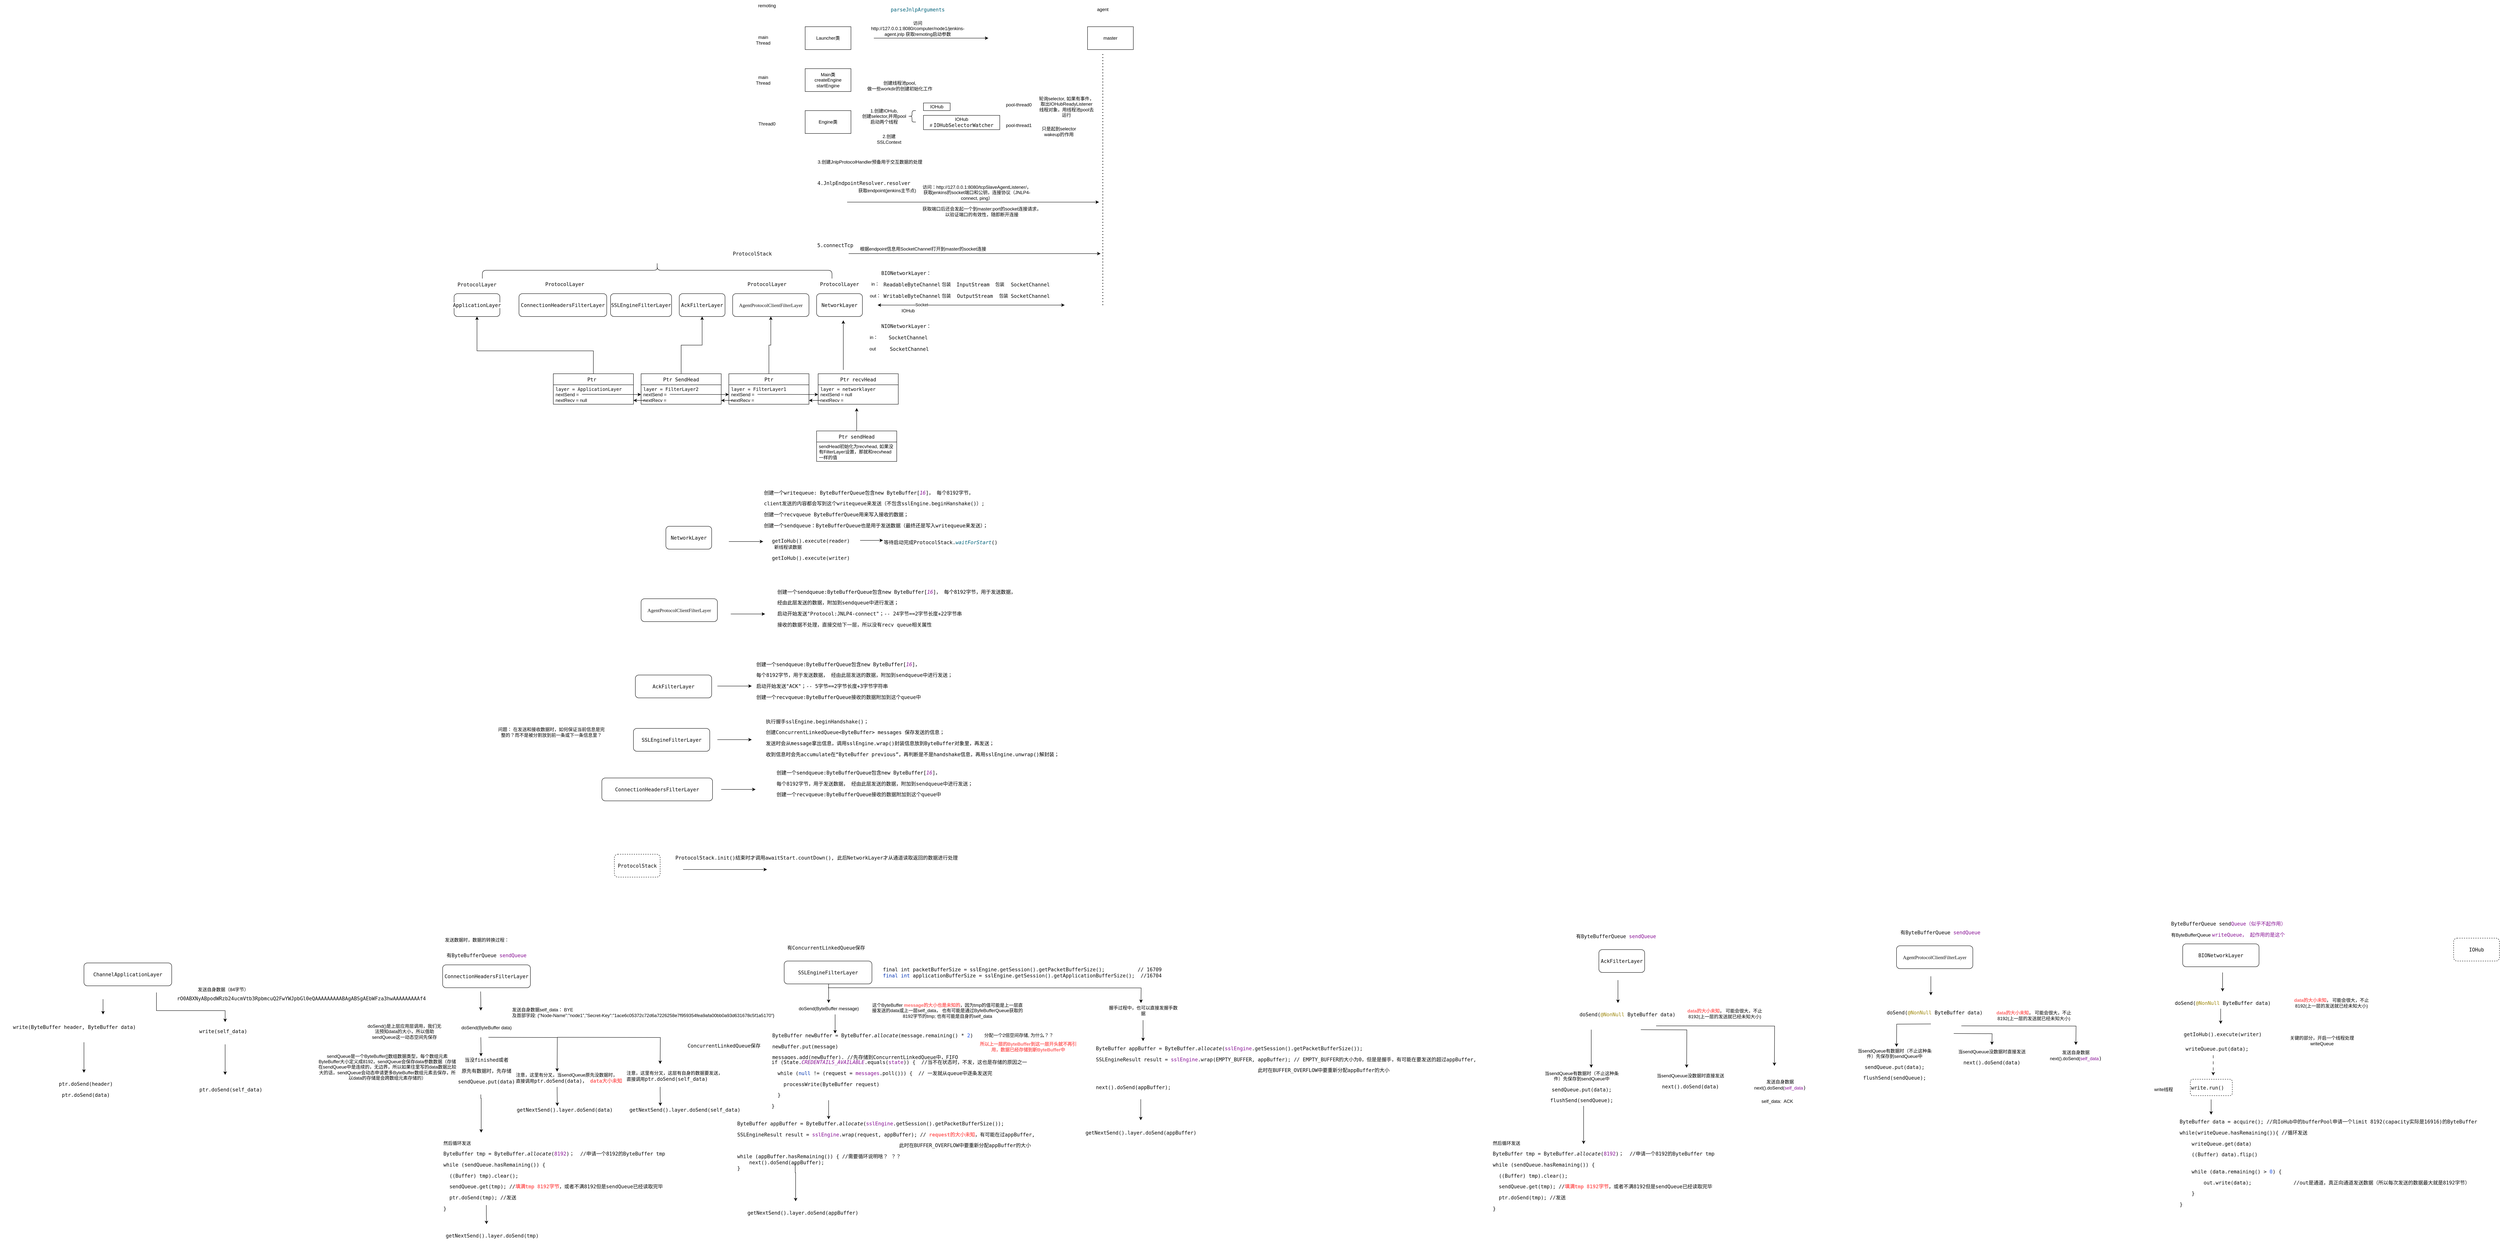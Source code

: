 <mxfile version="22.1.9" type="github">
  <diagram name="第 1 页" id="0g3aWzYnLtcXMj87QazC">
    <mxGraphModel dx="3753" dy="707" grid="1" gridSize="10" guides="1" tooltips="1" connect="1" arrows="1" fold="1" page="1" pageScale="1" pageWidth="827" pageHeight="1169" math="0" shadow="0">
      <root>
        <mxCell id="0" />
        <mxCell id="1" parent="0" />
        <mxCell id="qVIc31OxtEuiZdBQp6vo-1" value="Launcher类" style="rounded=0;whiteSpace=wrap;html=1;" parent="1" vertex="1">
          <mxGeometry x="260" y="150" width="120" height="60" as="geometry" />
        </mxCell>
        <mxCell id="qVIc31OxtEuiZdBQp6vo-2" value="remoting" style="text;html=1;strokeColor=none;fillColor=none;align=center;verticalAlign=middle;whiteSpace=wrap;rounded=0;" parent="1" vertex="1">
          <mxGeometry x="130" y="80" width="60" height="30" as="geometry" />
        </mxCell>
        <mxCell id="qVIc31OxtEuiZdBQp6vo-3" value="main Thread" style="text;html=1;strokeColor=none;fillColor=none;align=center;verticalAlign=middle;whiteSpace=wrap;rounded=0;" parent="1" vertex="1">
          <mxGeometry x="120" y="170" width="60" height="30" as="geometry" />
        </mxCell>
        <mxCell id="qVIc31OxtEuiZdBQp6vo-4" value="agent" style="text;html=1;strokeColor=none;fillColor=none;align=center;verticalAlign=middle;whiteSpace=wrap;rounded=0;" parent="1" vertex="1">
          <mxGeometry x="1010" y="90" width="60" height="30" as="geometry" />
        </mxCell>
        <mxCell id="qVIc31OxtEuiZdBQp6vo-5" value="master" style="rounded=0;whiteSpace=wrap;html=1;" parent="1" vertex="1">
          <mxGeometry x="1000" y="150" width="120" height="60" as="geometry" />
        </mxCell>
        <mxCell id="qVIc31OxtEuiZdBQp6vo-6" value="" style="endArrow=classic;html=1;rounded=0;" parent="1" edge="1">
          <mxGeometry width="50" height="50" relative="1" as="geometry">
            <mxPoint x="440" y="180" as="sourcePoint" />
            <mxPoint x="740" y="180" as="targetPoint" />
          </mxGeometry>
        </mxCell>
        <mxCell id="qVIc31OxtEuiZdBQp6vo-7" value="&lt;pre style=&quot;background-color:#ffffff;color:#080808;font-family:&#39;JetBrains Mono&#39;,monospace;font-size:9.8pt;&quot;&gt;&lt;span style=&quot;color:#00627a;&quot;&gt;parseJnlpArguments&lt;/span&gt;&lt;/pre&gt;" style="text;html=1;strokeColor=none;fillColor=none;align=center;verticalAlign=middle;whiteSpace=wrap;rounded=0;" parent="1" vertex="1">
          <mxGeometry x="480" y="90" width="150" height="30" as="geometry" />
        </mxCell>
        <mxCell id="qVIc31OxtEuiZdBQp6vo-8" value="访问http://127.0.0.1:8080/computer/node1/jenkins-agent.jnlp 获取remoting启动参数" style="text;html=1;strokeColor=none;fillColor=none;align=center;verticalAlign=middle;whiteSpace=wrap;rounded=0;" parent="1" vertex="1">
          <mxGeometry x="430" y="140" width="250" height="30" as="geometry" />
        </mxCell>
        <mxCell id="qVIc31OxtEuiZdBQp6vo-9" value="Main类&lt;br&gt;createEngine&lt;br&gt;startEngine" style="rounded=0;whiteSpace=wrap;html=1;" parent="1" vertex="1">
          <mxGeometry x="260" y="260" width="120" height="60" as="geometry" />
        </mxCell>
        <mxCell id="qVIc31OxtEuiZdBQp6vo-10" value="main Thread" style="text;html=1;strokeColor=none;fillColor=none;align=center;verticalAlign=middle;whiteSpace=wrap;rounded=0;" parent="1" vertex="1">
          <mxGeometry x="120" y="275" width="60" height="30" as="geometry" />
        </mxCell>
        <mxCell id="qVIc31OxtEuiZdBQp6vo-11" value="Engine类" style="rounded=0;whiteSpace=wrap;html=1;" parent="1" vertex="1">
          <mxGeometry x="260" y="370" width="120" height="60" as="geometry" />
        </mxCell>
        <mxCell id="qVIc31OxtEuiZdBQp6vo-12" value="Thread0" style="text;html=1;strokeColor=none;fillColor=none;align=center;verticalAlign=middle;whiteSpace=wrap;rounded=0;" parent="1" vertex="1">
          <mxGeometry x="130" y="390" width="60" height="30" as="geometry" />
        </mxCell>
        <mxCell id="qVIc31OxtEuiZdBQp6vo-13" value="创建线程池pool,&lt;br&gt;做一些workdir的创建初始化工作" style="text;html=1;strokeColor=none;fillColor=none;align=center;verticalAlign=middle;whiteSpace=wrap;rounded=0;" parent="1" vertex="1">
          <mxGeometry x="390" y="290" width="236" height="30" as="geometry" />
        </mxCell>
        <mxCell id="qVIc31OxtEuiZdBQp6vo-14" value="1.创建IOHub,&lt;br&gt;创建selector,并用pool启动两个线程" style="text;html=1;strokeColor=none;fillColor=none;align=center;verticalAlign=middle;whiteSpace=wrap;rounded=0;" parent="1" vertex="1">
          <mxGeometry x="407" y="370" width="120" height="30" as="geometry" />
        </mxCell>
        <mxCell id="qVIc31OxtEuiZdBQp6vo-15" value="2.创建SSLContext" style="text;html=1;strokeColor=none;fillColor=none;align=center;verticalAlign=middle;whiteSpace=wrap;rounded=0;" parent="1" vertex="1">
          <mxGeometry x="450" y="430" width="60" height="30" as="geometry" />
        </mxCell>
        <mxCell id="qVIc31OxtEuiZdBQp6vo-17" value="" style="shape=curlyBracket;whiteSpace=wrap;html=1;rounded=1;labelPosition=left;verticalLabelPosition=middle;align=right;verticalAlign=middle;" parent="1" vertex="1">
          <mxGeometry x="530" y="370" width="20" height="30" as="geometry" />
        </mxCell>
        <mxCell id="qVIc31OxtEuiZdBQp6vo-23" value="IOHub" style="rounded=0;whiteSpace=wrap;html=1;" parent="1" vertex="1">
          <mxGeometry x="570" y="350" width="70" height="20" as="geometry" />
        </mxCell>
        <mxCell id="qVIc31OxtEuiZdBQp6vo-24" value="pool-thread0" style="text;html=1;strokeColor=none;fillColor=none;align=center;verticalAlign=middle;whiteSpace=wrap;rounded=0;" parent="1" vertex="1">
          <mxGeometry x="760" y="340" width="120" height="30" as="geometry" />
        </mxCell>
        <mxCell id="qVIc31OxtEuiZdBQp6vo-25" value="pool-thread1" style="text;html=1;strokeColor=none;fillColor=none;align=center;verticalAlign=middle;whiteSpace=wrap;rounded=0;" parent="1" vertex="1">
          <mxGeometry x="760" y="393.75" width="120" height="30" as="geometry" />
        </mxCell>
        <mxCell id="qVIc31OxtEuiZdBQp6vo-26" value="IOHub #&amp;nbsp;&lt;span style=&quot;background-color: rgb(255, 255, 255); color: rgb(8, 8, 8); font-family: &amp;quot;JetBrains Mono&amp;quot;, monospace; font-size: 9.8pt;&quot;&gt;IOHubSelectorWatcher&lt;/span&gt;" style="rounded=0;whiteSpace=wrap;html=1;" parent="1" vertex="1">
          <mxGeometry x="570" y="382.5" width="200" height="37.5" as="geometry" />
        </mxCell>
        <mxCell id="qVIc31OxtEuiZdBQp6vo-27" value="" style="endArrow=none;dashed=1;html=1;dashPattern=1 3;strokeWidth=2;rounded=0;" parent="1" edge="1">
          <mxGeometry width="50" height="50" relative="1" as="geometry">
            <mxPoint x="1040" y="880" as="sourcePoint" />
            <mxPoint x="1040" y="220" as="targetPoint" />
          </mxGeometry>
        </mxCell>
        <mxCell id="qVIc31OxtEuiZdBQp6vo-28" value="" style="endArrow=classic;html=1;rounded=0;" parent="1" edge="1">
          <mxGeometry width="50" height="50" relative="1" as="geometry">
            <mxPoint x="370" y="610" as="sourcePoint" />
            <mxPoint x="1030" y="610" as="targetPoint" />
          </mxGeometry>
        </mxCell>
        <mxCell id="qVIc31OxtEuiZdBQp6vo-29" value="访问：http://127.0.0.1:8080/tcpSlaveAgentListener/， 获取jenkins的socket端口和公钥，连接协议（JNLP4-connect, ping）" style="text;html=1;strokeColor=none;fillColor=none;align=center;verticalAlign=middle;whiteSpace=wrap;rounded=0;" parent="1" vertex="1">
          <mxGeometry x="560" y="570" width="300" height="30" as="geometry" />
        </mxCell>
        <mxCell id="qVIc31OxtEuiZdBQp6vo-30" value="获取endpoint(jenkins主节点)" style="text;html=1;strokeColor=none;fillColor=none;align=center;verticalAlign=middle;whiteSpace=wrap;rounded=0;" parent="1" vertex="1">
          <mxGeometry x="390" y="560" width="170" height="40" as="geometry" />
        </mxCell>
        <mxCell id="qVIc31OxtEuiZdBQp6vo-31" value="" style="endArrow=classic;html=1;rounded=0;" parent="1" edge="1">
          <mxGeometry width="50" height="50" relative="1" as="geometry">
            <mxPoint x="374" y="745" as="sourcePoint" />
            <mxPoint x="1034" y="745" as="targetPoint" />
          </mxGeometry>
        </mxCell>
        <mxCell id="qVIc31OxtEuiZdBQp6vo-32" value="根据endpoint信息用SocketChannel打开到master的socket连接" style="text;html=1;strokeColor=none;fillColor=none;align=center;verticalAlign=middle;whiteSpace=wrap;rounded=0;" parent="1" vertex="1">
          <mxGeometry x="394" y="710" width="350" height="45" as="geometry" />
        </mxCell>
        <mxCell id="qVIc31OxtEuiZdBQp6vo-33" value="&lt;pre style=&quot;background-color:#ffffff;color:#080808;font-family:&#39;JetBrains Mono&#39;,monospace;font-size:9.8pt;&quot;&gt;5.connectTcp&lt;/pre&gt;" style="text;html=1;strokeColor=none;fillColor=none;align=center;verticalAlign=middle;whiteSpace=wrap;rounded=0;" parent="1" vertex="1">
          <mxGeometry x="294" y="710" width="90" height="25" as="geometry" />
        </mxCell>
        <mxCell id="qVIc31OxtEuiZdBQp6vo-34" value="&lt;pre style=&quot;background-color:#ffffff;color:#080808;font-family:&#39;JetBrains Mono&#39;,monospace;font-size:9.8pt;&quot;&gt;4.JnlpEndpointResolver.resolver&lt;/pre&gt;" style="text;html=1;strokeColor=none;fillColor=none;align=center;verticalAlign=middle;whiteSpace=wrap;rounded=0;" parent="1" vertex="1">
          <mxGeometry x="294" y="540" width="240" height="40" as="geometry" />
        </mxCell>
        <mxCell id="qVIc31OxtEuiZdBQp6vo-35" value="3.创建JnlpProtocolHandler预备用于交互数据的处理" style="text;html=1;strokeColor=none;fillColor=none;align=center;verticalAlign=middle;whiteSpace=wrap;rounded=0;" parent="1" vertex="1">
          <mxGeometry x="290" y="490" width="280" height="30" as="geometry" />
        </mxCell>
        <mxCell id="qVIc31OxtEuiZdBQp6vo-36" value="获取端口后还会发起一个到master:port的socket连接请求，以验证端口的有效性，随即断开连接" style="text;html=1;strokeColor=none;fillColor=none;align=center;verticalAlign=middle;whiteSpace=wrap;rounded=0;" parent="1" vertex="1">
          <mxGeometry x="566" y="620" width="314" height="30" as="geometry" />
        </mxCell>
        <mxCell id="S4PnsvHIbKOA204sQYgr-1" value="" style="endArrow=classic;startArrow=classic;html=1;rounded=0;" parent="1" edge="1">
          <mxGeometry width="50" height="50" relative="1" as="geometry">
            <mxPoint x="450" y="880" as="sourcePoint" />
            <mxPoint x="940" y="880" as="targetPoint" />
          </mxGeometry>
        </mxCell>
        <mxCell id="S4PnsvHIbKOA204sQYgr-30" value="Socket" style="edgeLabel;html=1;align=center;verticalAlign=middle;resizable=0;points=[];" parent="S4PnsvHIbKOA204sQYgr-1" vertex="1" connectable="0">
          <mxGeometry x="-0.531" y="1" relative="1" as="geometry">
            <mxPoint as="offset" />
          </mxGeometry>
        </mxCell>
        <mxCell id="S4PnsvHIbKOA204sQYgr-2" value="&lt;pre style=&quot;background-color:#ffffff;color:#080808;font-family:&#39;JetBrains Mono&#39;,monospace;font-size:9.8pt;&quot;&gt;NetworkLayer&lt;/pre&gt;" style="rounded=1;whiteSpace=wrap;html=1;" parent="1" vertex="1">
          <mxGeometry x="290" y="850" width="120" height="60" as="geometry" />
        </mxCell>
        <mxCell id="S4PnsvHIbKOA204sQYgr-3" value="&lt;pre style=&quot;background-color:#ffffff;color:#080808;font-family:&#39;JetBrains Mono&#39;,monospace;font-size:9.8pt;&quot;&gt;&lt;pre style=&quot;font-family: &amp;quot;JetBrains Mono&amp;quot;, monospace; font-size: 9.8pt;&quot;&gt;&lt;pre style=&quot;font-family: &amp;quot;.AppleSystemUIFont&amp;quot;; font-size: 9.8pt;&quot;&gt;AgentProtocolClientFilterLayer&lt;/pre&gt;&lt;/pre&gt;&lt;/pre&gt;" style="rounded=1;whiteSpace=wrap;html=1;" parent="1" vertex="1">
          <mxGeometry x="70" y="850" width="200" height="60" as="geometry" />
        </mxCell>
        <mxCell id="S4PnsvHIbKOA204sQYgr-4" value="&lt;pre style=&quot;background-color:#ffffff;color:#080808;font-family:&#39;JetBrains Mono&#39;,monospace;font-size:9.8pt;&quot;&gt;&lt;pre style=&quot;font-family: &amp;quot;JetBrains Mono&amp;quot;, monospace; font-size: 9.8pt;&quot;&gt;ApplicationLayer&lt;/pre&gt;&lt;/pre&gt;" style="rounded=1;whiteSpace=wrap;html=1;" parent="1" vertex="1">
          <mxGeometry x="-660" y="850" width="120" height="60" as="geometry" />
        </mxCell>
        <mxCell id="S4PnsvHIbKOA204sQYgr-5" value="&lt;pre style=&quot;background-color:#ffffff;color:#080808;font-family:&#39;JetBrains Mono&#39;,monospace;font-size:9.8pt;&quot;&gt;ProtocolLayer&lt;/pre&gt;" style="text;html=1;strokeColor=none;fillColor=none;align=center;verticalAlign=middle;whiteSpace=wrap;rounded=0;" parent="1" vertex="1">
          <mxGeometry x="-400" y="810" width="60" height="30" as="geometry" />
        </mxCell>
        <mxCell id="S4PnsvHIbKOA204sQYgr-6" value="&lt;pre style=&quot;background-color:#ffffff;color:#080808;font-family:&#39;JetBrains Mono&#39;,monospace;font-size:9.8pt;&quot;&gt;ProtocolLayer&lt;/pre&gt;" style="text;html=1;strokeColor=none;fillColor=none;align=center;verticalAlign=middle;whiteSpace=wrap;rounded=0;" parent="1" vertex="1">
          <mxGeometry x="130" y="810" width="60" height="30" as="geometry" />
        </mxCell>
        <mxCell id="S4PnsvHIbKOA204sQYgr-7" value="&lt;pre style=&quot;background-color:#ffffff;color:#080808;font-family:&#39;JetBrains Mono&#39;,monospace;font-size:9.8pt;&quot;&gt;ProtocolLayer&lt;/pre&gt;" style="text;html=1;strokeColor=none;fillColor=none;align=center;verticalAlign=middle;whiteSpace=wrap;rounded=0;" parent="1" vertex="1">
          <mxGeometry x="320" y="810" width="60" height="30" as="geometry" />
        </mxCell>
        <mxCell id="S4PnsvHIbKOA204sQYgr-8" value="" style="shape=curlyBracket;whiteSpace=wrap;html=1;rounded=1;labelPosition=left;verticalLabelPosition=middle;align=right;verticalAlign=middle;rotation=90;" parent="1" vertex="1">
          <mxGeometry x="-149.37" y="330.63" width="43.13" height="916.25" as="geometry" />
        </mxCell>
        <mxCell id="S4PnsvHIbKOA204sQYgr-9" value="&lt;pre style=&quot;background-color:#ffffff;color:#080808;font-family:&#39;JetBrains Mono&#39;,monospace;font-size:9.8pt;&quot;&gt;ProtocolStack&lt;/pre&gt;" style="text;html=1;strokeColor=none;fillColor=none;align=center;verticalAlign=middle;whiteSpace=wrap;rounded=0;" parent="1" vertex="1">
          <mxGeometry x="63" y="720" width="117" height="50" as="geometry" />
        </mxCell>
        <mxCell id="S4PnsvHIbKOA204sQYgr-10" value="&lt;pre style=&quot;background-color:#ffffff;color:#080808;font-family:&#39;JetBrains Mono&#39;,monospace;font-size:9.8pt;&quot;&gt;&lt;pre style=&quot;font-family: &amp;quot;JetBrains Mono&amp;quot;, monospace; font-size: 9.8pt;&quot;&gt;AckFilterLayer&lt;/pre&gt;&lt;/pre&gt;" style="rounded=1;whiteSpace=wrap;html=1;" parent="1" vertex="1">
          <mxGeometry x="-70" y="850" width="120" height="60" as="geometry" />
        </mxCell>
        <mxCell id="S4PnsvHIbKOA204sQYgr-11" value="&lt;pre style=&quot;background-color:#ffffff;color:#080808;font-family:&#39;JetBrains Mono&#39;,monospace;font-size:9.8pt;&quot;&gt;ProtocolLayer&lt;/pre&gt;" style="text;html=1;strokeColor=none;fillColor=none;align=center;verticalAlign=middle;whiteSpace=wrap;rounded=0;" parent="1" vertex="1">
          <mxGeometry x="-630" y="811" width="60" height="30" as="geometry" />
        </mxCell>
        <mxCell id="S4PnsvHIbKOA204sQYgr-39" style="edgeStyle=orthogonalEdgeStyle;rounded=0;orthogonalLoop=1;jettySize=auto;html=1;" parent="1" edge="1">
          <mxGeometry relative="1" as="geometry">
            <mxPoint x="360" y="920" as="targetPoint" />
            <mxPoint x="360" y="1050" as="sourcePoint" />
          </mxGeometry>
        </mxCell>
        <mxCell id="S4PnsvHIbKOA204sQYgr-17" value="IOHub" style="text;html=1;strokeColor=none;fillColor=none;align=center;verticalAlign=middle;whiteSpace=wrap;rounded=0;" parent="1" vertex="1">
          <mxGeometry x="500" y="880" width="60" height="30" as="geometry" />
        </mxCell>
        <mxCell id="S4PnsvHIbKOA204sQYgr-18" value="&lt;pre style=&quot;background-color:#ffffff;color:#080808;font-family:&#39;JetBrains Mono&#39;,monospace;font-size:9.8pt;&quot;&gt;ReadableByteChannel&lt;/pre&gt;" style="text;html=1;strokeColor=none;fillColor=none;align=center;verticalAlign=middle;whiteSpace=wrap;rounded=0;" parent="1" vertex="1">
          <mxGeometry x="510" y="810.5" width="60" height="30" as="geometry" />
        </mxCell>
        <mxCell id="S4PnsvHIbKOA204sQYgr-19" value="&lt;pre style=&quot;background-color:#ffffff;color:#080808;font-family:&#39;JetBrains Mono&#39;,monospace;font-size:9.8pt;&quot;&gt;WritableByteChannel&lt;/pre&gt;" style="text;html=1;strokeColor=none;fillColor=none;align=center;verticalAlign=middle;whiteSpace=wrap;rounded=0;" parent="1" vertex="1">
          <mxGeometry x="510" y="840.5" width="60" height="30" as="geometry" />
        </mxCell>
        <mxCell id="S4PnsvHIbKOA204sQYgr-20" value="&lt;pre style=&quot;background-color:#ffffff;color:#080808;font-family:&#39;JetBrains Mono&#39;,monospace;font-size:9.8pt;&quot;&gt;InputStream&lt;/pre&gt;" style="text;html=1;strokeColor=none;fillColor=none;align=center;verticalAlign=middle;whiteSpace=wrap;rounded=0;" parent="1" vertex="1">
          <mxGeometry x="670" y="810.5" width="60" height="30" as="geometry" />
        </mxCell>
        <mxCell id="S4PnsvHIbKOA204sQYgr-21" value="&lt;pre style=&quot;background-color:#ffffff;color:#080808;font-family:&#39;JetBrains Mono&#39;,monospace;font-size:9.8pt;&quot;&gt;SocketChannel&lt;/pre&gt;" style="text;html=1;strokeColor=none;fillColor=none;align=center;verticalAlign=middle;whiteSpace=wrap;rounded=0;" parent="1" vertex="1">
          <mxGeometry x="790" y="810.5" width="120" height="30" as="geometry" />
        </mxCell>
        <mxCell id="S4PnsvHIbKOA204sQYgr-23" value="包装" style="text;html=1;strokeColor=none;fillColor=none;align=center;verticalAlign=middle;whiteSpace=wrap;rounded=0;" parent="1" vertex="1">
          <mxGeometry x="600" y="840.5" width="60" height="30" as="geometry" />
        </mxCell>
        <mxCell id="S4PnsvHIbKOA204sQYgr-24" value="包装" style="text;html=1;strokeColor=none;fillColor=none;align=center;verticalAlign=middle;whiteSpace=wrap;rounded=0;" parent="1" vertex="1">
          <mxGeometry x="750" y="840.5" width="60" height="30" as="geometry" />
        </mxCell>
        <mxCell id="S4PnsvHIbKOA204sQYgr-25" value="包装" style="text;html=1;strokeColor=none;fillColor=none;align=center;verticalAlign=middle;whiteSpace=wrap;rounded=0;" parent="1" vertex="1">
          <mxGeometry x="600" y="810.5" width="60" height="30" as="geometry" />
        </mxCell>
        <mxCell id="S4PnsvHIbKOA204sQYgr-26" value="包装" style="text;html=1;strokeColor=none;fillColor=none;align=center;verticalAlign=middle;whiteSpace=wrap;rounded=0;" parent="1" vertex="1">
          <mxGeometry x="740" y="810.5" width="60" height="30" as="geometry" />
        </mxCell>
        <mxCell id="S4PnsvHIbKOA204sQYgr-27" value="&lt;pre style=&quot;background-color:#ffffff;color:#080808;font-family:&#39;JetBrains Mono&#39;,monospace;font-size:9.8pt;&quot;&gt;OutputStream&lt;/pre&gt;" style="text;html=1;strokeColor=none;fillColor=none;align=center;verticalAlign=middle;whiteSpace=wrap;rounded=0;" parent="1" vertex="1">
          <mxGeometry x="650" y="840.5" width="110" height="30" as="geometry" />
        </mxCell>
        <mxCell id="S4PnsvHIbKOA204sQYgr-28" value="&lt;pre style=&quot;background-color:#ffffff;color:#080808;font-family:&#39;JetBrains Mono&#39;,monospace;font-size:9.8pt;&quot;&gt;SocketChannel&lt;/pre&gt;" style="text;html=1;strokeColor=none;fillColor=none;align=center;verticalAlign=middle;whiteSpace=wrap;rounded=0;" parent="1" vertex="1">
          <mxGeometry x="790" y="840.5" width="120" height="30" as="geometry" />
        </mxCell>
        <mxCell id="S4PnsvHIbKOA204sQYgr-31" value="&lt;pre style=&quot;background-color:#ffffff;color:#080808;font-family:&#39;JetBrains Mono&#39;,monospace;font-size:9.8pt;&quot;&gt;BIONetworkLayer：&lt;/pre&gt;" style="text;html=1;strokeColor=none;fillColor=none;align=center;verticalAlign=middle;whiteSpace=wrap;rounded=0;" parent="1" vertex="1">
          <mxGeometry x="450" y="781" width="150" height="29" as="geometry" />
        </mxCell>
        <mxCell id="S4PnsvHIbKOA204sQYgr-32" value="&lt;pre style=&quot;background-color:#ffffff;color:#080808;font-family:&#39;JetBrains Mono&#39;,monospace;font-size:9.8pt;&quot;&gt;NIONetworkLayer：&lt;/pre&gt;" style="text;html=1;strokeColor=none;fillColor=none;align=center;verticalAlign=middle;whiteSpace=wrap;rounded=0;" parent="1" vertex="1">
          <mxGeometry x="450" y="920" width="150" height="30" as="geometry" />
        </mxCell>
        <mxCell id="S4PnsvHIbKOA204sQYgr-33" value="in：" style="text;html=1;strokeColor=none;fillColor=none;align=center;verticalAlign=middle;whiteSpace=wrap;rounded=0;" parent="1" vertex="1">
          <mxGeometry x="414" y="810" width="60" height="30" as="geometry" />
        </mxCell>
        <mxCell id="S4PnsvHIbKOA204sQYgr-34" value="out：" style="text;html=1;strokeColor=none;fillColor=none;align=center;verticalAlign=middle;whiteSpace=wrap;rounded=0;" parent="1" vertex="1">
          <mxGeometry x="414" y="841" width="60" height="30" as="geometry" />
        </mxCell>
        <mxCell id="S4PnsvHIbKOA204sQYgr-35" value="in：" style="text;html=1;strokeColor=none;fillColor=none;align=center;verticalAlign=middle;whiteSpace=wrap;rounded=0;" parent="1" vertex="1">
          <mxGeometry x="410" y="950" width="60" height="30" as="geometry" />
        </mxCell>
        <mxCell id="S4PnsvHIbKOA204sQYgr-36" value="out" style="text;html=1;strokeColor=none;fillColor=none;align=center;verticalAlign=middle;whiteSpace=wrap;rounded=0;" parent="1" vertex="1">
          <mxGeometry x="407" y="980" width="60" height="30" as="geometry" />
        </mxCell>
        <mxCell id="S4PnsvHIbKOA204sQYgr-37" value="&lt;pre style=&quot;background-color:#ffffff;color:#080808;font-family:&#39;JetBrains Mono&#39;,monospace;font-size:9.8pt;&quot;&gt;SocketChannel&lt;/pre&gt;" style="text;html=1;strokeColor=none;fillColor=none;align=center;verticalAlign=middle;whiteSpace=wrap;rounded=0;" parent="1" vertex="1">
          <mxGeometry x="467" y="950" width="126" height="30" as="geometry" />
        </mxCell>
        <mxCell id="S4PnsvHIbKOA204sQYgr-38" value="&lt;pre style=&quot;background-color:#ffffff;color:#080808;font-family:&#39;JetBrains Mono&#39;,monospace;font-size:9.8pt;&quot;&gt;SocketChannel&lt;/pre&gt;" style="text;html=1;strokeColor=none;fillColor=none;align=center;verticalAlign=middle;whiteSpace=wrap;rounded=0;" parent="1" vertex="1">
          <mxGeometry x="470" y="980" width="126" height="30" as="geometry" />
        </mxCell>
        <mxCell id="S4PnsvHIbKOA204sQYgr-44" value="&lt;pre style=&quot;border-color: var(--border-color); font-weight: 400; background-color: rgb(255, 255, 255); color: rgb(8, 8, 8); font-family: &amp;quot;JetBrains Mono&amp;quot;, monospace; font-size: 9.8pt;&quot;&gt;Ptr recvHead&lt;/pre&gt;" style="swimlane;fontStyle=1;align=center;verticalAlign=middle;childLayout=stackLayout;horizontal=1;startSize=29;horizontalStack=0;resizeParent=1;resizeParentMax=0;resizeLast=0;collapsible=0;marginBottom=0;html=1;whiteSpace=wrap;" parent="1" vertex="1">
          <mxGeometry x="294" y="1060" width="210" height="80" as="geometry" />
        </mxCell>
        <mxCell id="S4PnsvHIbKOA204sQYgr-46" value="&lt;font style=&quot;font-size: 12px;&quot;&gt;&lt;font face=&quot;JetBrains Mono, monospace&quot; color=&quot;#080808&quot;&gt;&lt;span style=&quot;background-color: rgb(255, 255, 255);&quot;&gt;layer = networklayer&lt;br&gt;&lt;/span&gt;&lt;/font&gt;nextSend = null&lt;br&gt;nextRecv =&lt;br&gt;&lt;/font&gt;" style="text;html=1;strokeColor=none;fillColor=none;align=left;verticalAlign=middle;spacingLeft=4;spacingRight=4;overflow=hidden;rotatable=0;points=[[0,0.5],[1,0.5]];portConstraint=eastwest;whiteSpace=wrap;" parent="S4PnsvHIbKOA204sQYgr-44" vertex="1">
          <mxGeometry y="29" width="210" height="51" as="geometry" />
        </mxCell>
        <mxCell id="S4PnsvHIbKOA204sQYgr-66" style="edgeStyle=orthogonalEdgeStyle;rounded=0;orthogonalLoop=1;jettySize=auto;html=1;" parent="1" source="S4PnsvHIbKOA204sQYgr-47" edge="1">
          <mxGeometry relative="1" as="geometry">
            <mxPoint x="395" y="1150" as="targetPoint" />
          </mxGeometry>
        </mxCell>
        <mxCell id="S4PnsvHIbKOA204sQYgr-47" value="&lt;pre style=&quot;border-color: var(--border-color); font-weight: 400; background-color: rgb(255, 255, 255); color: rgb(8, 8, 8); font-family: &amp;quot;JetBrains Mono&amp;quot;, monospace; font-size: 9.8pt;&quot;&gt;Ptr sendHead&lt;/pre&gt;" style="swimlane;fontStyle=1;align=center;verticalAlign=middle;childLayout=stackLayout;horizontal=1;startSize=29;horizontalStack=0;resizeParent=1;resizeParentMax=0;resizeLast=0;collapsible=0;marginBottom=0;html=1;whiteSpace=wrap;" parent="1" vertex="1">
          <mxGeometry x="290" y="1210" width="210" height="80" as="geometry" />
        </mxCell>
        <mxCell id="S4PnsvHIbKOA204sQYgr-48" value="&lt;font style=&quot;font-size: 12px;&quot;&gt;sendHead初始化为recvhead, 如果没有FilterLayer设置，那就和recvhead一样的值&lt;br&gt;&lt;/font&gt;" style="text;html=1;strokeColor=none;fillColor=none;align=left;verticalAlign=middle;spacingLeft=4;spacingRight=4;overflow=hidden;rotatable=0;points=[[0,0.5],[1,0.5]];portConstraint=eastwest;whiteSpace=wrap;" parent="S4PnsvHIbKOA204sQYgr-47" vertex="1">
          <mxGeometry y="29" width="210" height="51" as="geometry" />
        </mxCell>
        <mxCell id="S4PnsvHIbKOA204sQYgr-54" style="edgeStyle=orthogonalEdgeStyle;rounded=0;orthogonalLoop=1;jettySize=auto;html=1;entryX=0.5;entryY=1;entryDx=0;entryDy=0;" parent="1" source="S4PnsvHIbKOA204sQYgr-49" target="S4PnsvHIbKOA204sQYgr-3" edge="1">
          <mxGeometry relative="1" as="geometry">
            <mxPoint x="210" y="930" as="targetPoint" />
          </mxGeometry>
        </mxCell>
        <mxCell id="S4PnsvHIbKOA204sQYgr-49" value="&lt;pre style=&quot;border-color: var(--border-color); font-weight: 400; background-color: rgb(255, 255, 255); color: rgb(8, 8, 8); font-family: &amp;quot;JetBrains Mono&amp;quot;, monospace; font-size: 9.8pt;&quot;&gt;Ptr&lt;/pre&gt;" style="swimlane;fontStyle=1;align=center;verticalAlign=middle;childLayout=stackLayout;horizontal=1;startSize=29;horizontalStack=0;resizeParent=1;resizeParentMax=0;resizeLast=0;collapsible=0;marginBottom=0;html=1;whiteSpace=wrap;" parent="1" vertex="1">
          <mxGeometry x="60" y="1060" width="210" height="80" as="geometry" />
        </mxCell>
        <mxCell id="S4PnsvHIbKOA204sQYgr-50" value="&lt;font style=&quot;&quot;&gt;&lt;font style=&quot;&quot; face=&quot;JetBrains Mono, monospace&quot; color=&quot;#080808&quot;&gt;&lt;span style=&quot;background-color: rgb(255, 255, 255);&quot;&gt;layer = FilterLayer1&lt;br&gt;&lt;/span&gt;&lt;/font&gt;nextSend =&amp;nbsp;&lt;br&gt;nextRecv =&lt;br&gt;&lt;/font&gt;" style="text;html=1;strokeColor=none;fillColor=none;align=left;verticalAlign=middle;spacingLeft=4;spacingRight=4;overflow=hidden;rotatable=0;points=[[0,0.5],[1,0.5]];portConstraint=eastwest;whiteSpace=wrap;" parent="S4PnsvHIbKOA204sQYgr-49" vertex="1">
          <mxGeometry y="29" width="210" height="51" as="geometry" />
        </mxCell>
        <mxCell id="S4PnsvHIbKOA204sQYgr-51" value="" style="endArrow=classic;html=1;rounded=0;entryX=0;entryY=0.5;entryDx=0;entryDy=0;" parent="S4PnsvHIbKOA204sQYgr-49" target="S4PnsvHIbKOA204sQYgr-46" edge="1">
          <mxGeometry width="50" height="50" relative="1" as="geometry">
            <mxPoint x="75" y="54" as="sourcePoint" />
            <mxPoint x="125" y="54" as="targetPoint" />
          </mxGeometry>
        </mxCell>
        <mxCell id="S4PnsvHIbKOA204sQYgr-59" value="" style="endArrow=classic;html=1;rounded=0;" parent="S4PnsvHIbKOA204sQYgr-49" edge="1">
          <mxGeometry width="50" height="50" relative="1" as="geometry">
            <mxPoint x="10" y="70" as="sourcePoint" />
            <mxPoint x="-20" y="70" as="targetPoint" />
          </mxGeometry>
        </mxCell>
        <mxCell id="S4PnsvHIbKOA204sQYgr-53" value="" style="endArrow=classic;html=1;rounded=0;" parent="1" edge="1">
          <mxGeometry width="50" height="50" relative="1" as="geometry">
            <mxPoint x="300" y="1130" as="sourcePoint" />
            <mxPoint x="270" y="1130" as="targetPoint" />
          </mxGeometry>
        </mxCell>
        <mxCell id="S4PnsvHIbKOA204sQYgr-58" style="edgeStyle=orthogonalEdgeStyle;rounded=0;orthogonalLoop=1;jettySize=auto;html=1;entryX=0.5;entryY=1;entryDx=0;entryDy=0;" parent="1" source="S4PnsvHIbKOA204sQYgr-55" target="S4PnsvHIbKOA204sQYgr-10" edge="1">
          <mxGeometry relative="1" as="geometry" />
        </mxCell>
        <mxCell id="S4PnsvHIbKOA204sQYgr-55" value="&lt;pre style=&quot;border-color: var(--border-color); font-weight: 400; background-color: rgb(255, 255, 255); color: rgb(8, 8, 8); font-family: &amp;quot;JetBrains Mono&amp;quot;, monospace; font-size: 9.8pt;&quot;&gt;Ptr SendHead&lt;/pre&gt;" style="swimlane;fontStyle=1;align=center;verticalAlign=middle;childLayout=stackLayout;horizontal=1;startSize=29;horizontalStack=0;resizeParent=1;resizeParentMax=0;resizeLast=0;collapsible=0;marginBottom=0;html=1;whiteSpace=wrap;" parent="1" vertex="1">
          <mxGeometry x="-170" y="1060" width="210" height="80" as="geometry" />
        </mxCell>
        <mxCell id="S4PnsvHIbKOA204sQYgr-56" value="&lt;font style=&quot;&quot;&gt;&lt;font style=&quot;&quot; face=&quot;JetBrains Mono, monospace&quot; color=&quot;#080808&quot;&gt;&lt;span style=&quot;background-color: rgb(255, 255, 255);&quot;&gt;layer = FilterLayer2&lt;br&gt;&lt;/span&gt;&lt;/font&gt;nextSend =&amp;nbsp;&lt;br&gt;nextRecv =&lt;br&gt;&lt;/font&gt;" style="text;html=1;strokeColor=none;fillColor=none;align=left;verticalAlign=middle;spacingLeft=4;spacingRight=4;overflow=hidden;rotatable=0;points=[[0,0.5],[1,0.5]];portConstraint=eastwest;whiteSpace=wrap;" parent="S4PnsvHIbKOA204sQYgr-55" vertex="1">
          <mxGeometry y="29" width="210" height="51" as="geometry" />
        </mxCell>
        <mxCell id="S4PnsvHIbKOA204sQYgr-57" value="" style="endArrow=classic;html=1;rounded=0;entryX=0;entryY=0.5;entryDx=0;entryDy=0;" parent="S4PnsvHIbKOA204sQYgr-55" target="S4PnsvHIbKOA204sQYgr-50" edge="1">
          <mxGeometry width="50" height="50" relative="1" as="geometry">
            <mxPoint x="75" y="54" as="sourcePoint" />
            <mxPoint x="125" y="54" as="targetPoint" />
          </mxGeometry>
        </mxCell>
        <mxCell id="S4PnsvHIbKOA204sQYgr-64" style="edgeStyle=orthogonalEdgeStyle;rounded=0;orthogonalLoop=1;jettySize=auto;html=1;" parent="1" source="S4PnsvHIbKOA204sQYgr-60" target="S4PnsvHIbKOA204sQYgr-4" edge="1">
          <mxGeometry relative="1" as="geometry">
            <Array as="points">
              <mxPoint x="-295" y="1000" />
              <mxPoint x="-600" y="1000" />
            </Array>
          </mxGeometry>
        </mxCell>
        <mxCell id="S4PnsvHIbKOA204sQYgr-60" value="&lt;pre style=&quot;border-color: var(--border-color); font-weight: 400; background-color: rgb(255, 255, 255); color: rgb(8, 8, 8); font-family: &amp;quot;JetBrains Mono&amp;quot;, monospace; font-size: 9.8pt;&quot;&gt;Ptr &lt;/pre&gt;" style="swimlane;fontStyle=1;align=center;verticalAlign=middle;childLayout=stackLayout;horizontal=1;startSize=29;horizontalStack=0;resizeParent=1;resizeParentMax=0;resizeLast=0;collapsible=0;marginBottom=0;html=1;whiteSpace=wrap;" parent="1" vertex="1">
          <mxGeometry x="-400" y="1060" width="210" height="80" as="geometry" />
        </mxCell>
        <mxCell id="S4PnsvHIbKOA204sQYgr-61" value="&lt;font style=&quot;&quot;&gt;&lt;font style=&quot;&quot; face=&quot;JetBrains Mono, monospace&quot; color=&quot;#080808&quot;&gt;&lt;span style=&quot;background-color: rgb(255, 255, 255);&quot;&gt;layer = ApplicationLayer&lt;br&gt;&lt;/span&gt;&lt;/font&gt;nextSend =&amp;nbsp;&lt;br&gt;nextRecv = null&lt;br&gt;&lt;/font&gt;" style="text;html=1;strokeColor=none;fillColor=none;align=left;verticalAlign=middle;spacingLeft=4;spacingRight=4;overflow=hidden;rotatable=0;points=[[0,0.5],[1,0.5]];portConstraint=eastwest;whiteSpace=wrap;" parent="S4PnsvHIbKOA204sQYgr-60" vertex="1">
          <mxGeometry y="29" width="210" height="51" as="geometry" />
        </mxCell>
        <mxCell id="S4PnsvHIbKOA204sQYgr-62" value="" style="endArrow=classic;html=1;rounded=0;entryX=0;entryY=0.5;entryDx=0;entryDy=0;" parent="S4PnsvHIbKOA204sQYgr-60" target="S4PnsvHIbKOA204sQYgr-56" edge="1">
          <mxGeometry width="50" height="50" relative="1" as="geometry">
            <mxPoint x="75" y="54" as="sourcePoint" />
            <mxPoint x="125" y="54" as="targetPoint" />
          </mxGeometry>
        </mxCell>
        <mxCell id="S4PnsvHIbKOA204sQYgr-65" value="" style="endArrow=classic;html=1;rounded=0;" parent="1" edge="1">
          <mxGeometry width="50" height="50" relative="1" as="geometry">
            <mxPoint x="-160" y="1130" as="sourcePoint" />
            <mxPoint x="-190" y="1130" as="targetPoint" />
          </mxGeometry>
        </mxCell>
        <mxCell id="LlYnxhrn1TKEqOn0lMnf-1" value="轮询selector, 如果有事件，取出IOHubReadyListener线程对象，&lt;span style=&quot;background-color: initial;&quot;&gt;用线程池pool去运行&lt;/span&gt;" style="text;html=1;strokeColor=none;fillColor=none;align=center;verticalAlign=middle;whiteSpace=wrap;rounded=0;" parent="1" vertex="1">
          <mxGeometry x="870" y="345" width="150" height="30" as="geometry" />
        </mxCell>
        <mxCell id="LlYnxhrn1TKEqOn0lMnf-2" value="只是起到selector wakeup的作用" style="text;html=1;strokeColor=none;fillColor=none;align=center;verticalAlign=middle;whiteSpace=wrap;rounded=0;" parent="1" vertex="1">
          <mxGeometry x="860" y="410" width="130" height="30" as="geometry" />
        </mxCell>
        <mxCell id="FhYZfcETigPhw3zmsrr1-1" value="&lt;pre style=&quot;background-color:#ffffff;color:#080808;font-family:&#39;JetBrains Mono&#39;,monospace;font-size:9.8pt;&quot;&gt;&lt;pre style=&quot;font-family: &amp;quot;JetBrains Mono&amp;quot;, monospace; font-size: 9.8pt;&quot;&gt;SSLEngineFilterLayer&lt;/pre&gt;&lt;/pre&gt;" style="rounded=1;whiteSpace=wrap;html=1;" parent="1" vertex="1">
          <mxGeometry x="-250" y="850" width="160" height="60" as="geometry" />
        </mxCell>
        <mxCell id="FhYZfcETigPhw3zmsrr1-2" value="&lt;pre style=&quot;background-color:#ffffff;color:#080808;font-family:&#39;JetBrains Mono&#39;,monospace;font-size:9.8pt;&quot;&gt;&lt;pre style=&quot;font-family: &amp;quot;JetBrains Mono&amp;quot;, monospace; font-size: 9.8pt;&quot;&gt;ConnectionHeadersFilterLayer&lt;/pre&gt;&lt;/pre&gt;" style="rounded=1;whiteSpace=wrap;html=1;" parent="1" vertex="1">
          <mxGeometry x="-490" y="850" width="230" height="60" as="geometry" />
        </mxCell>
        <mxCell id="FhYZfcETigPhw3zmsrr1-3" value="&lt;pre style=&quot;background-color:#ffffff;color:#080808;font-family:&#39;JetBrains Mono&#39;,monospace;font-size:9.8pt;&quot;&gt;NetworkLayer&lt;/pre&gt;" style="rounded=1;whiteSpace=wrap;html=1;" parent="1" vertex="1">
          <mxGeometry x="-105" y="1460" width="120" height="60" as="geometry" />
        </mxCell>
        <mxCell id="FhYZfcETigPhw3zmsrr1-4" value="" style="endArrow=classic;html=1;rounded=0;" parent="1" edge="1">
          <mxGeometry width="50" height="50" relative="1" as="geometry">
            <mxPoint x="60" y="1500" as="sourcePoint" />
            <mxPoint x="150" y="1500" as="targetPoint" />
          </mxGeometry>
        </mxCell>
        <mxCell id="FhYZfcETigPhw3zmsrr1-6" value="&lt;pre style=&quot;background-color:#ffffff;color:#080808;font-family:&#39;JetBrains Mono&#39;,monospace;font-size:9.8pt;&quot;&gt;getIoHub().execute(reader)&lt;/pre&gt;" style="text;html=1;strokeColor=none;fillColor=none;align=center;verticalAlign=middle;whiteSpace=wrap;rounded=0;" parent="1" vertex="1">
          <mxGeometry x="170" y="1475" width="210" height="45" as="geometry" />
        </mxCell>
        <mxCell id="FhYZfcETigPhw3zmsrr1-7" value="新线程读数据" style="text;html=1;strokeColor=none;fillColor=none;align=center;verticalAlign=middle;whiteSpace=wrap;rounded=0;" parent="1" vertex="1">
          <mxGeometry x="160" y="1500" width="110" height="30" as="geometry" />
        </mxCell>
        <mxCell id="FhYZfcETigPhw3zmsrr1-8" value="" style="endArrow=classic;html=1;rounded=0;" parent="1" edge="1">
          <mxGeometry width="50" height="50" relative="1" as="geometry">
            <mxPoint x="404" y="1497" as="sourcePoint" />
            <mxPoint x="464" y="1497" as="targetPoint" />
          </mxGeometry>
        </mxCell>
        <mxCell id="FhYZfcETigPhw3zmsrr1-9" value="&lt;pre style=&quot;background-color:#ffffff;color:#080808;font-family:&#39;JetBrains Mono&#39;,monospace;font-size:9.8pt;&quot;&gt;等待启动完成ProtocolStack.&lt;span style=&quot;color:#00627a;font-style:italic;&quot;&gt;waitForStart&lt;/span&gt;()&lt;/pre&gt;" style="text;html=1;strokeColor=none;fillColor=none;align=center;verticalAlign=middle;whiteSpace=wrap;rounded=0;" parent="1" vertex="1">
          <mxGeometry x="480" y="1483" width="270" height="37" as="geometry" />
        </mxCell>
        <mxCell id="FhYZfcETigPhw3zmsrr1-10" value="&lt;pre style=&quot;background-color:#ffffff;color:#080808;font-family:&#39;.AppleSystemUIFont&#39;;font-size:9.8pt;&quot;&gt;AgentProtocolClientFilterLayer&lt;/pre&gt;" style="rounded=1;whiteSpace=wrap;html=1;" parent="1" vertex="1">
          <mxGeometry x="-170" y="1650" width="200" height="60" as="geometry" />
        </mxCell>
        <mxCell id="FhYZfcETigPhw3zmsrr1-11" value="" style="endArrow=classic;html=1;rounded=0;" parent="1" edge="1">
          <mxGeometry width="50" height="50" relative="1" as="geometry">
            <mxPoint x="65" y="1690" as="sourcePoint" />
            <mxPoint x="155" y="1690" as="targetPoint" />
          </mxGeometry>
        </mxCell>
        <mxCell id="FhYZfcETigPhw3zmsrr1-13" value="&lt;pre style=&quot;background-color:#ffffff;color:#080808;font-family:&#39;JetBrains Mono&#39;,monospace;font-size:9.8pt;&quot;&gt;getIoHub().execute(writer)&lt;/pre&gt;" style="text;html=1;strokeColor=none;fillColor=none;align=center;verticalAlign=middle;whiteSpace=wrap;rounded=0;" parent="1" vertex="1">
          <mxGeometry x="170" y="1520" width="210" height="45" as="geometry" />
        </mxCell>
        <mxCell id="FhYZfcETigPhw3zmsrr1-16" value="&lt;pre style=&quot;background-color: rgb(255, 255, 255); font-family: &amp;quot;JetBrains Mono&amp;quot;, monospace; font-size: 9.8pt;&quot;&gt;创建一个writequeue: ByteBufferQueue包含new ByteBuffer[&lt;font style=&quot;font-size: 9.8pt;&quot; color=&quot;#871094&quot;&gt;&lt;i&gt;16&lt;/i&gt;&lt;/font&gt;&lt;font style=&quot;font-size: 9.8pt;&quot; color=&quot;#080808&quot;&gt;]， 每个8192字节，&lt;/font&gt;&lt;/pre&gt;&lt;pre style=&quot;background-color: rgb(255, 255, 255); font-family: &amp;quot;JetBrains Mono&amp;quot;, monospace; font-size: 9.8pt;&quot;&gt;&lt;font style=&quot;font-size: 9.8pt;&quot; color=&quot;#080808&quot;&gt;client发送的内容都会写到这个writequeue来发送（不包含sslEngine.beginHanshake()）;&lt;/font&gt;&lt;/pre&gt;&lt;pre style=&quot;background-color: rgb(255, 255, 255); font-family: &amp;quot;JetBrains Mono&amp;quot;, monospace; font-size: 9.8pt;&quot;&gt;创建一个recvqueue ByteBufferQueue用来写入接收的数据；&lt;/pre&gt;&lt;pre style=&quot;background-color: rgb(255, 255, 255); font-family: &amp;quot;JetBrains Mono&amp;quot;, monospace; font-size: 9.8pt;&quot;&gt;创建一个sendqueue：ByteBufferQueue也是用于发送数据（最终还是写入writequeue来发送）；&lt;/pre&gt;" style="text;html=1;strokeColor=none;fillColor=none;align=left;verticalAlign=middle;whiteSpace=wrap;rounded=0;" parent="1" vertex="1">
          <mxGeometry x="150" y="1370" width="698" height="90" as="geometry" />
        </mxCell>
        <mxCell id="FhYZfcETigPhw3zmsrr1-17" value="&lt;pre style=&quot;background-color: rgb(255, 255, 255); font-family: &amp;quot;JetBrains Mono&amp;quot;, monospace; font-size: 9.8pt;&quot;&gt;创建一个sendqueue:ByteBufferQueue包含new ByteBuffer[&lt;font style=&quot;font-size: 9.8pt;&quot; color=&quot;#871094&quot;&gt;&lt;i&gt;16&lt;/i&gt;&lt;/font&gt;&lt;font style=&quot;font-size: 9.8pt;&quot; color=&quot;#080808&quot;&gt;]， &lt;/font&gt;每个8192字节，用于发送数据， &lt;/pre&gt;&lt;pre style=&quot;background-color: rgb(255, 255, 255); font-family: &amp;quot;JetBrains Mono&amp;quot;, monospace; font-size: 9.8pt;&quot;&gt;经由此层发送的数据，附加到sendqueue中进行发送；&lt;/pre&gt;&lt;pre style=&quot;background-color: rgb(255, 255, 255); font-family: &amp;quot;JetBrains Mono&amp;quot;, monospace; font-size: 9.8pt;&quot;&gt;启动开始发送&quot;Protocol:JNLP4-connect&quot;&lt;span style=&quot;color: rgb(8, 8, 8); font-size: 9.8pt;&quot;&gt;；-- 24字节==2字节长度+22字节串&lt;/span&gt;&lt;/pre&gt;&lt;font face=&quot;JetBrains Mono, monospace&quot; color=&quot;#080808&quot;&gt;&lt;/font&gt;&lt;pre style=&quot;background-color: rgb(255, 255, 255); font-family: &amp;quot;JetBrains Mono&amp;quot;, monospace; font-size: 9.8pt;&quot;&gt;&lt;font style=&quot;font-size: 9.8pt;&quot; color=&quot;#080808&quot;&gt;接收的数据不处理，直接交给下一层，所以没有recv queue相关属性&lt;/font&gt;&lt;/pre&gt;" style="text;html=1;strokeColor=none;fillColor=none;align=left;verticalAlign=middle;whiteSpace=wrap;rounded=0;" parent="1" vertex="1">
          <mxGeometry x="185" y="1630" width="740" height="90" as="geometry" />
        </mxCell>
        <mxCell id="tP1lmiw2_yDiyHUFnw0z-1" value="&lt;pre style=&quot;background-color:#ffffff;color:#080808;font-family:&#39;.AppleSystemUIFont&#39;;font-size:9.8pt;&quot;&gt;&lt;pre style=&quot;font-family: &amp;quot;JetBrains Mono&amp;quot;, monospace; font-size: 9.8pt;&quot;&gt;AckFilterLayer&lt;/pre&gt;&lt;/pre&gt;" style="rounded=1;whiteSpace=wrap;html=1;" parent="1" vertex="1">
          <mxGeometry x="-185" y="1850" width="200" height="60" as="geometry" />
        </mxCell>
        <mxCell id="tP1lmiw2_yDiyHUFnw0z-2" value="&lt;pre style=&quot;background-color: rgb(255, 255, 255); font-family: &amp;quot;JetBrains Mono&amp;quot;, monospace; font-size: 9.8pt;&quot;&gt;创建一个sendqueue:ByteBufferQueue包含new ByteBuffer[&lt;font style=&quot;font-size: 9.8pt;&quot; color=&quot;#871094&quot;&gt;&lt;i&gt;16&lt;/i&gt;&lt;/font&gt;&lt;font style=&quot;font-size: 9.8pt;&quot; color=&quot;#080808&quot;&gt;]， &lt;/font&gt;&lt;/pre&gt;&lt;pre style=&quot;background-color: rgb(255, 255, 255); font-family: &amp;quot;JetBrains Mono&amp;quot;, monospace; font-size: 9.8pt;&quot;&gt;&lt;font style=&quot;font-size: 9.8pt;&quot; color=&quot;#080808&quot;&gt;每个8192字节，用于发送数据， 经由此层发送的数据，附加到sendqueue中进行发送；&lt;/font&gt;&lt;/pre&gt;&lt;pre style=&quot;background-color: rgb(255, 255, 255); font-family: &amp;quot;JetBrains Mono&amp;quot;, monospace; font-size: 9.8pt;&quot;&gt;&lt;pre style=&quot;border-color: var(--border-color); font-family: &amp;quot;JetBrains Mono&amp;quot;, monospace; font-size: 9.8pt;&quot;&gt;启动开始发送&quot;ACK&quot;；-- 5字节==2字节长度+3字节字符串&lt;/pre&gt;&lt;/pre&gt;&lt;pre style=&quot;background-color: rgb(255, 255, 255); font-family: &amp;quot;JetBrains Mono&amp;quot;, monospace; font-size: 9.8pt;&quot;&gt;创建一个recvqueue:ByteBufferQueue&lt;font style=&quot;font-size: 9.8pt;&quot; color=&quot;#080808&quot;&gt;接收的数据附加到这个queue中&lt;/font&gt;&lt;/pre&gt;" style="text;html=1;strokeColor=none;fillColor=none;align=left;verticalAlign=middle;whiteSpace=wrap;rounded=0;" parent="1" vertex="1">
          <mxGeometry x="130" y="1820" width="569" height="90" as="geometry" />
        </mxCell>
        <mxCell id="tP1lmiw2_yDiyHUFnw0z-3" value="" style="endArrow=classic;html=1;rounded=0;" parent="1" edge="1">
          <mxGeometry width="50" height="50" relative="1" as="geometry">
            <mxPoint x="30" y="1879" as="sourcePoint" />
            <mxPoint x="120" y="1879" as="targetPoint" />
          </mxGeometry>
        </mxCell>
        <mxCell id="tP1lmiw2_yDiyHUFnw0z-4" value="&lt;pre style=&quot;background-color:#ffffff;color:#080808;font-family:&#39;.AppleSystemUIFont&#39;;font-size:9.8pt;&quot;&gt;&lt;pre style=&quot;font-family: &amp;quot;JetBrains Mono&amp;quot;, monospace; font-size: 9.8pt;&quot;&gt;SSLEngineFilterLayer&lt;/pre&gt;&lt;/pre&gt;" style="rounded=1;whiteSpace=wrap;html=1;" parent="1" vertex="1">
          <mxGeometry x="-190" y="1990" width="200" height="60" as="geometry" />
        </mxCell>
        <mxCell id="tP1lmiw2_yDiyHUFnw0z-5" value="&lt;pre style=&quot;background-color: rgb(255, 255, 255); font-family: &amp;quot;JetBrains Mono&amp;quot;, monospace; font-size: 9.8pt;&quot;&gt;&lt;pre style=&quot;color: rgb(8, 8, 8); font-family: &amp;quot;JetBrains Mono&amp;quot;, monospace; font-size: 9.8pt;&quot;&gt;执行握手sslEngine.beginHandshake()；&lt;/pre&gt;&lt;/pre&gt;&lt;pre style=&quot;background-color: rgb(255, 255, 255); font-family: &amp;quot;JetBrains Mono&amp;quot;, monospace; font-size: 9.8pt;&quot;&gt;&lt;span style=&quot;color: rgb(8, 8, 8);&quot;&gt;创建ConcurrentLinkedQueue&amp;lt;&lt;span style=&quot;color:#000000;&quot;&gt;ByteBuffer&amp;gt; messages 保存发送的信息；&lt;/span&gt;&lt;/span&gt;&lt;/pre&gt;&lt;pre style=&quot;background-color: rgb(255, 255, 255); font-family: &amp;quot;JetBrains Mono&amp;quot;, monospace; font-size: 9.8pt;&quot;&gt;发送时会从message拿出信息，调用sslEngine.wrap()封装信息放到ByteBuffer对象里，再发送；&lt;/pre&gt;&lt;pre style=&quot;background-color: rgb(255, 255, 255); font-family: &amp;quot;JetBrains Mono&amp;quot;, monospace; font-size: 9.8pt;&quot;&gt;收到信息时会先accumulate在“ByteBuffer previous”，再判断是不是handshake信息，再用sslEngine.unwrap()解封装；&lt;/pre&gt;" style="text;html=1;strokeColor=none;fillColor=none;align=left;verticalAlign=middle;whiteSpace=wrap;rounded=0;" parent="1" vertex="1">
          <mxGeometry x="155" y="1960" width="570" height="110" as="geometry" />
        </mxCell>
        <mxCell id="tP1lmiw2_yDiyHUFnw0z-6" value="" style="endArrow=classic;html=1;rounded=0;" parent="1" edge="1">
          <mxGeometry width="50" height="50" relative="1" as="geometry">
            <mxPoint x="30" y="2019.5" as="sourcePoint" />
            <mxPoint x="120" y="2019.5" as="targetPoint" />
          </mxGeometry>
        </mxCell>
        <mxCell id="tP1lmiw2_yDiyHUFnw0z-7" value="&lt;pre style=&quot;background-color:#ffffff;color:#080808;font-family:&#39;JetBrains Mono&#39;,monospace;font-size:9.8pt;&quot;&gt;ConnectionHeadersFilterLayer&lt;/pre&gt;" style="rounded=1;whiteSpace=wrap;html=1;" parent="1" vertex="1">
          <mxGeometry x="-272.8" y="2120" width="290" height="60" as="geometry" />
        </mxCell>
        <mxCell id="tP1lmiw2_yDiyHUFnw0z-8" value="&lt;pre style=&quot;background-color: rgb(255, 255, 255); font-family: &amp;quot;JetBrains Mono&amp;quot;, monospace; font-size: 9.8pt;&quot;&gt;创建一个sendqueue:ByteBufferQueue包含new ByteBuffer[&lt;font style=&quot;font-size: 9.8pt;&quot; color=&quot;#871094&quot;&gt;&lt;i&gt;16&lt;/i&gt;&lt;/font&gt;&lt;font style=&quot;font-size: 9.8pt;&quot; color=&quot;#080808&quot;&gt;]， &lt;/font&gt;&lt;/pre&gt;&lt;pre style=&quot;background-color: rgb(255, 255, 255); font-family: &amp;quot;JetBrains Mono&amp;quot;, monospace; font-size: 9.8pt;&quot;&gt;&lt;font style=&quot;font-size: 9.8pt;&quot; color=&quot;#080808&quot;&gt;每个8192字节，用于发送数据， 经由此层发送的数据，附加到sendqueue中进行发送；&lt;/font&gt;&lt;/pre&gt;&lt;pre style=&quot;background-color: rgb(255, 255, 255); font-family: &amp;quot;JetBrains Mono&amp;quot;, monospace; font-size: 9.8pt;&quot;&gt;创建一个recvqueue:ByteBufferQueue&lt;font style=&quot;font-size: 9.8pt;&quot; color=&quot;#080808&quot;&gt;接收的数据附加到这个queue中&lt;/font&gt;&lt;/pre&gt;" style="text;html=1;strokeColor=none;fillColor=none;align=left;verticalAlign=middle;whiteSpace=wrap;rounded=0;" parent="1" vertex="1">
          <mxGeometry x="182.5" y="2090" width="569" height="90" as="geometry" />
        </mxCell>
        <mxCell id="tP1lmiw2_yDiyHUFnw0z-9" value="" style="endArrow=classic;html=1;rounded=0;" parent="1" edge="1">
          <mxGeometry width="50" height="50" relative="1" as="geometry">
            <mxPoint x="40" y="2150" as="sourcePoint" />
            <mxPoint x="130" y="2150" as="targetPoint" />
          </mxGeometry>
        </mxCell>
        <mxCell id="tP1lmiw2_yDiyHUFnw0z-10" value="问题： 在发送和接收数据时，如何保证当前信息是完整的？而不是被分割放到前一条或下一条信息里？" style="text;html=1;strokeColor=none;fillColor=none;align=center;verticalAlign=middle;whiteSpace=wrap;rounded=0;" parent="1" vertex="1">
          <mxGeometry x="-550" y="1960" width="290" height="80" as="geometry" />
        </mxCell>
        <mxCell id="tP1lmiw2_yDiyHUFnw0z-12" value="&lt;pre style=&quot;background-color:#ffffff;color:#080808;font-family:&#39;JetBrains Mono&#39;,monospace;font-size:9.8pt;&quot;&gt;ProtocolStack&lt;/pre&gt;" style="rounded=1;whiteSpace=wrap;html=1;dashed=1;" parent="1" vertex="1">
          <mxGeometry x="-240" y="2320" width="120" height="60" as="geometry" />
        </mxCell>
        <mxCell id="tP1lmiw2_yDiyHUFnw0z-13" value="" style="endArrow=classic;html=1;rounded=0;" parent="1" edge="1">
          <mxGeometry width="50" height="50" relative="1" as="geometry">
            <mxPoint x="-60" y="2360" as="sourcePoint" />
            <mxPoint x="160" y="2360" as="targetPoint" />
          </mxGeometry>
        </mxCell>
        <mxCell id="tP1lmiw2_yDiyHUFnw0z-14" value="&lt;pre style=&quot;background-color:#ffffff;color:#080808;font-family:&#39;JetBrains Mono&#39;,monospace;font-size:9.8pt;&quot;&gt;&lt;span style=&quot;color:#000000;&quot;&gt;ProtocolStack.init()结束时才调用&lt;/span&gt;awaitStart.countDown(), 此后NetworkLayer才从通道读取返回的数据进行处理&lt;/pre&gt;" style="text;html=1;strokeColor=none;fillColor=none;align=center;verticalAlign=middle;whiteSpace=wrap;rounded=0;" parent="1" vertex="1">
          <mxGeometry x="60" y="2308" width="460" height="42" as="geometry" />
        </mxCell>
        <mxCell id="62yxdlusjtpypa1GuYyr-1" value="&lt;pre style=&quot;background-color:#ffffff;color:#080808;font-family:&#39;JetBrains Mono&#39;,monospace;font-size:9.8pt;&quot;&gt;&lt;pre style=&quot;font-family: &amp;quot;JetBrains Mono&amp;quot;, monospace; font-size: 9.8pt;&quot;&gt;ConnectionHeadersFilterLayer&lt;/pre&gt;&lt;/pre&gt;" style="rounded=1;whiteSpace=wrap;html=1;" parent="1" vertex="1">
          <mxGeometry x="-690" y="2610" width="230" height="60" as="geometry" />
        </mxCell>
        <mxCell id="62yxdlusjtpypa1GuYyr-2" value="发送数据时，数据的转换过程：" style="text;html=1;strokeColor=none;fillColor=none;align=center;verticalAlign=middle;whiteSpace=wrap;rounded=0;" parent="1" vertex="1">
          <mxGeometry x="-710" y="2530" width="220" height="30" as="geometry" />
        </mxCell>
        <mxCell id="62yxdlusjtpypa1GuYyr-3" value="doSend(ByteBuffer data)" style="text;html=1;strokeColor=none;fillColor=none;align=center;verticalAlign=middle;whiteSpace=wrap;rounded=0;" parent="1" vertex="1">
          <mxGeometry x="-650" y="2760" width="150" height="30" as="geometry" />
        </mxCell>
        <mxCell id="62yxdlusjtpypa1GuYyr-5" value="" style="endArrow=classic;html=1;rounded=0;edgeStyle=orthogonalEdgeStyle;" parent="1" edge="1">
          <mxGeometry width="50" height="50" relative="1" as="geometry">
            <mxPoint x="-590.5" y="2680" as="sourcePoint" />
            <mxPoint x="-590" y="2730" as="targetPoint" />
          </mxGeometry>
        </mxCell>
        <mxCell id="62yxdlusjtpypa1GuYyr-7" value="" style="endArrow=classic;html=1;rounded=0;edgeStyle=orthogonalEdgeStyle;" parent="1" edge="1">
          <mxGeometry width="50" height="50" relative="1" as="geometry">
            <mxPoint x="-590" y="2800" as="sourcePoint" />
            <mxPoint x="-589.5" y="2850" as="targetPoint" />
          </mxGeometry>
        </mxCell>
        <mxCell id="62yxdlusjtpypa1GuYyr-8" value="&lt;pre style=&quot;background-color:#ffffff;color:#080808;font-family:&#39;JetBrains Mono&#39;,monospace;font-size:9.8pt;&quot;&gt;当没finished或者&lt;/pre&gt;&lt;pre style=&quot;background-color:#ffffff;color:#080808;font-family:&#39;JetBrains Mono&#39;,monospace;font-size:9.8pt;&quot;&gt;原先有数据时，先存储&lt;/pre&gt;&lt;pre style=&quot;background-color:#ffffff;color:#080808;font-family:&#39;JetBrains Mono&#39;,monospace;font-size:9.8pt;&quot;&gt;sendQueue.put(data)&lt;/pre&gt;" style="text;html=1;strokeColor=none;fillColor=none;align=center;verticalAlign=middle;whiteSpace=wrap;rounded=0;" parent="1" vertex="1">
          <mxGeometry x="-640" y="2853" width="130" height="70" as="geometry" />
        </mxCell>
        <mxCell id="62yxdlusjtpypa1GuYyr-9" value="sendQueue是一个ByteBuffer[]数组数据类型，每个数组元素ByteBuffer大小定义成8192，sendQueue会保存data参数数据（存储在sendQueue中是连续的，无边界，所以如果往里写的data数据比较大的话，sendQueue会动态申请更多ByteBuffer数组元素去保存，所以data的存储是会跨数组元素存储的）" style="text;html=1;strokeColor=none;fillColor=none;align=center;verticalAlign=middle;whiteSpace=wrap;rounded=0;" parent="1" vertex="1">
          <mxGeometry x="-1020" y="2833" width="370" height="90" as="geometry" />
        </mxCell>
        <mxCell id="62yxdlusjtpypa1GuYyr-10" value="" style="endArrow=classic;html=1;rounded=0;edgeStyle=orthogonalEdgeStyle;" parent="1" edge="1">
          <mxGeometry width="50" height="50" relative="1" as="geometry">
            <mxPoint x="-590" y="2950" as="sourcePoint" />
            <mxPoint x="-589" y="3050" as="targetPoint" />
            <Array as="points">
              <mxPoint x="-590" y="2960" />
              <mxPoint x="-589" y="2960" />
            </Array>
          </mxGeometry>
        </mxCell>
        <mxCell id="62yxdlusjtpypa1GuYyr-11" value="然后循环发送&lt;br&gt;&lt;pre style=&quot;background-color:#ffffff;color:#080808;font-family:&#39;JetBrains Mono&#39;,monospace;font-size:9.8pt;&quot;&gt;&lt;pre style=&quot;font-family: &amp;quot;JetBrains Mono&amp;quot;, monospace; font-size: 9.8pt;&quot;&gt;ByteBuffer tmp = ByteBuffer.&lt;span style=&quot;font-style:italic;&quot;&gt;allocate&lt;/span&gt;(&lt;span style=&quot;color:#871094;&quot;&gt;8192&lt;/span&gt;)；  //申请一个8192的ByteBuffer tmp&lt;/pre&gt;&lt;/pre&gt;&lt;pre style=&quot;background-color:#ffffff;color:#080808;font-family:&#39;JetBrains Mono&#39;,monospace;font-size:9.8pt;&quot;&gt;while (sendQueue.hasRemaining()) {&lt;/pre&gt;&lt;pre style=&quot;background-color: rgb(255, 255, 255); font-family: &amp;quot;JetBrains Mono&amp;quot;, monospace; font-size: 9.8pt;&quot;&gt;&lt;pre style=&quot;color: rgb(8, 8, 8); font-family: &amp;quot;JetBrains Mono&amp;quot;, monospace; font-size: 9.8pt;&quot;&gt;  ((Buffer) &lt;span style=&quot;color:#000000;&quot;&gt;tmp&lt;/span&gt;).clear();&lt;/pre&gt;&lt;pre style=&quot;font-family: &amp;quot;JetBrains Mono&amp;quot;, monospace; font-size: 9.8pt;&quot;&gt;&lt;font color=&quot;#080808&quot;&gt;  sendQueue.get(tmp); //&lt;/font&gt;&lt;b style=&quot;&quot;&gt;&lt;font color=&quot;#ff6666&quot;&gt;填满tmp 8192字节&lt;/font&gt;&lt;/b&gt;&lt;font color=&quot;#080808&quot;&gt;，或者不满8192但是sendQueue已经读取完毕&lt;/font&gt;&lt;/pre&gt;&lt;pre style=&quot;color: rgb(8, 8, 8); font-family: &amp;quot;JetBrains Mono&amp;quot;, monospace; font-size: 9.8pt;&quot;&gt;  ptr.doSend(&lt;span style=&quot;color:#000000;&quot;&gt;tmp&lt;/span&gt;); //发送&lt;/pre&gt;&lt;/pre&gt;&lt;pre style=&quot;background-color:#ffffff;color:#080808;font-family:&#39;JetBrains Mono&#39;,monospace;font-size:9.8pt;&quot;&gt;}&lt;/pre&gt;" style="text;html=1;strokeColor=none;fillColor=none;align=left;verticalAlign=middle;whiteSpace=wrap;rounded=0;" parent="1" vertex="1">
          <mxGeometry x="-690" y="3060" width="610" height="220" as="geometry" />
        </mxCell>
        <mxCell id="62yxdlusjtpypa1GuYyr-12" value="doSend()是上层应用层调用，我们无法预知data的大小，所以借助sendQueue这一动态空间先保存" style="text;html=1;strokeColor=none;fillColor=none;align=center;verticalAlign=middle;whiteSpace=wrap;rounded=0;" parent="1" vertex="1">
          <mxGeometry x="-890" y="2760" width="200" height="50" as="geometry" />
        </mxCell>
        <mxCell id="62yxdlusjtpypa1GuYyr-14" value="&lt;pre style=&quot;background-color:#ffffff;color:#080808;font-family:&#39;JetBrains Mono&#39;,monospace;font-size:9.8pt;&quot;&gt;getNextSend().layer.doSend(tmp)&lt;/pre&gt;" style="text;html=1;strokeColor=none;fillColor=none;align=center;verticalAlign=middle;whiteSpace=wrap;rounded=0;" parent="1" vertex="1">
          <mxGeometry x="-700" y="3300" width="280" height="40" as="geometry" />
        </mxCell>
        <mxCell id="62yxdlusjtpypa1GuYyr-15" value="" style="endArrow=classic;html=1;rounded=0;edgeStyle=orthogonalEdgeStyle;" parent="1" edge="1">
          <mxGeometry width="50" height="50" relative="1" as="geometry">
            <mxPoint x="-575.5" y="3240" as="sourcePoint" />
            <mxPoint x="-575" y="3290" as="targetPoint" />
            <Array as="points">
              <mxPoint x="-575" y="3265" />
              <mxPoint x="-575" y="3265" />
            </Array>
          </mxGeometry>
        </mxCell>
        <mxCell id="62yxdlusjtpypa1GuYyr-16" value="&lt;pre style=&quot;background-color:#ffffff;color:#080808;font-family:&#39;JetBrains Mono&#39;,monospace;font-size:9.8pt;&quot;&gt;&lt;pre style=&quot;font-family: &amp;quot;JetBrains Mono&amp;quot;, monospace; font-size: 9.8pt;&quot;&gt;&lt;pre style=&quot;border-color: var(--border-color); font-size: 9.8pt; font-family: &amp;quot;JetBrains Mono&amp;quot;, monospace;&quot;&gt;SSLEngineFilterLayer&lt;/pre&gt;&lt;/pre&gt;&lt;/pre&gt;" style="rounded=1;whiteSpace=wrap;html=1;" parent="1" vertex="1">
          <mxGeometry x="205" y="2600" width="230" height="60" as="geometry" />
        </mxCell>
        <mxCell id="62yxdlusjtpypa1GuYyr-17" value="doSend(ByteBuffer&amp;nbsp;message&lt;span style=&quot;background-color: initial;&quot;&gt;)&lt;/span&gt;" style="text;html=1;strokeColor=none;fillColor=none;align=center;verticalAlign=middle;whiteSpace=wrap;rounded=0;" parent="1" vertex="1">
          <mxGeometry x="234" y="2710" width="176" height="30" as="geometry" />
        </mxCell>
        <mxCell id="62yxdlusjtpypa1GuYyr-19" value="" style="endArrow=classic;html=1;rounded=0;edgeStyle=orthogonalEdgeStyle;" parent="1" edge="1">
          <mxGeometry width="50" height="50" relative="1" as="geometry">
            <mxPoint x="-570" y="2800" as="sourcePoint" />
            <mxPoint x="-390" y="2890" as="targetPoint" />
          </mxGeometry>
        </mxCell>
        <mxCell id="62yxdlusjtpypa1GuYyr-20" value="注意，这里有分叉，当sendQueue原先没数据时，&lt;br&gt;直接调用&lt;span style=&quot;background-color: rgb(255, 255, 255); font-family: &amp;quot;JetBrains Mono&amp;quot;, monospace; font-size: 9.8pt;&quot;&gt;&lt;font color=&quot;#080808&quot;&gt;ptr.doSend(data)， &lt;/font&gt;&lt;b style=&quot;&quot;&gt;&lt;font color=&quot;#ff6666&quot;&gt;data大小未知&lt;/font&gt;&lt;/b&gt;&lt;/span&gt;" style="text;html=1;strokeColor=none;fillColor=none;align=left;verticalAlign=middle;whiteSpace=wrap;rounded=0;" parent="1" vertex="1">
          <mxGeometry x="-500" y="2872" width="300" height="70" as="geometry" />
        </mxCell>
        <mxCell id="62yxdlusjtpypa1GuYyr-21" value="&lt;pre style=&quot;background-color:#ffffff;color:#080808;font-family:&#39;JetBrains Mono&#39;,monospace;font-size:9.8pt;&quot;&gt;getNextSend().layer.doSend(data)&lt;/pre&gt;" style="text;html=1;strokeColor=none;fillColor=none;align=center;verticalAlign=middle;whiteSpace=wrap;rounded=0;" parent="1" vertex="1">
          <mxGeometry x="-510" y="2970" width="280" height="40" as="geometry" />
        </mxCell>
        <mxCell id="62yxdlusjtpypa1GuYyr-22" value="" style="endArrow=classic;html=1;rounded=0;edgeStyle=orthogonalEdgeStyle;" parent="1" edge="1">
          <mxGeometry width="50" height="50" relative="1" as="geometry">
            <mxPoint x="-390" y="2930" as="sourcePoint" />
            <mxPoint x="-389.5" y="2980" as="targetPoint" />
            <Array as="points">
              <mxPoint x="-389.5" y="2940" />
              <mxPoint x="-389.5" y="2940" />
            </Array>
          </mxGeometry>
        </mxCell>
        <mxCell id="62yxdlusjtpypa1GuYyr-24" value="这个ByteBuffer &lt;b&gt;&lt;font color=&quot;#ff6666&quot;&gt;message的大小也是未知的&lt;/font&gt;&lt;/b&gt;，因为tmp的值可能是上一层直接发送的data或上一层self_data， 也有可能是通过ByfeBufferQueue获取的8192字节的tmp; 也有可能是自身的self_data" style="text;html=1;strokeColor=none;fillColor=none;align=center;verticalAlign=middle;whiteSpace=wrap;rounded=0;" parent="1" vertex="1">
          <mxGeometry x="430" y="2700" width="406" height="60" as="geometry" />
        </mxCell>
        <mxCell id="62yxdlusjtpypa1GuYyr-25" value="" style="endArrow=classic;html=1;rounded=0;edgeStyle=orthogonalEdgeStyle;" parent="1" edge="1">
          <mxGeometry width="50" height="50" relative="1" as="geometry">
            <mxPoint x="-390" y="2800" as="sourcePoint" />
            <mxPoint x="-120" y="2870" as="targetPoint" />
          </mxGeometry>
        </mxCell>
        <mxCell id="62yxdlusjtpypa1GuYyr-26" value="注意，这里有分叉，这层有自身的数据要发送，&lt;br&gt;直接调用&lt;span style=&quot;background-color: rgb(255, 255, 255); color: rgb(8, 8, 8); font-family: &amp;quot;JetBrains Mono&amp;quot;, monospace; font-size: 9.8pt;&quot;&gt;ptr.doSend(self_data)&lt;/span&gt;" style="text;html=1;strokeColor=none;fillColor=none;align=left;verticalAlign=middle;whiteSpace=wrap;rounded=0;" parent="1" vertex="1">
          <mxGeometry x="-210" y="2867" width="300" height="70" as="geometry" />
        </mxCell>
        <mxCell id="62yxdlusjtpypa1GuYyr-27" value="&lt;pre style=&quot;background-color:#ffffff;color:#080808;font-family:&#39;JetBrains Mono&#39;,monospace;font-size:9.8pt;&quot;&gt;getNextSend().layer.doSend(self_data)&lt;/pre&gt;" style="text;html=1;strokeColor=none;fillColor=none;align=center;verticalAlign=middle;whiteSpace=wrap;rounded=0;" parent="1" vertex="1">
          <mxGeometry x="-210" y="2970" width="310" height="40" as="geometry" />
        </mxCell>
        <mxCell id="62yxdlusjtpypa1GuYyr-28" value="" style="endArrow=classic;html=1;rounded=0;edgeStyle=orthogonalEdgeStyle;" parent="1" edge="1">
          <mxGeometry width="50" height="50" relative="1" as="geometry">
            <mxPoint x="-120" y="2930" as="sourcePoint" />
            <mxPoint x="-119.5" y="2980" as="targetPoint" />
            <Array as="points">
              <mxPoint x="-119.5" y="2940" />
              <mxPoint x="-119.5" y="2940" />
            </Array>
          </mxGeometry>
        </mxCell>
        <mxCell id="62yxdlusjtpypa1GuYyr-29" value="&lt;pre style=&quot;background-color:#ffffff;color:#080808;font-family:&#39;JetBrains Mono&#39;,monospace;font-size:9.8pt;&quot;&gt;ByteBuffer newBuffer = &lt;span style=&quot;color:#000000;&quot;&gt;ByteBuffer&lt;/span&gt;.&lt;span style=&quot;font-style:italic;&quot;&gt;allocate&lt;/span&gt;(message.remaining() * &lt;span style=&quot;color:#1750eb;&quot;&gt;2&lt;/span&gt;)&lt;/pre&gt;&lt;pre style=&quot;background-color:#ffffff;color:#080808;font-family:&#39;JetBrains Mono&#39;,monospace;font-size:9.8pt;&quot;&gt;&lt;pre style=&quot;text-align: left; font-family: &amp;quot;JetBrains Mono&amp;quot;, monospace; font-size: 9.8pt;&quot;&gt;newBuffer.put(message)&lt;/pre&gt;&lt;pre style=&quot;text-align: left; font-family: &amp;quot;JetBrains Mono&amp;quot;, monospace; font-size: 9.8pt;&quot;&gt;messages.add(newBuffer). //先存储到ConcurrentLinkedQueue中，FIFO&lt;br&gt;&lt;/pre&gt;&lt;/pre&gt;" style="text;html=1;strokeColor=none;fillColor=none;align=center;verticalAlign=middle;whiteSpace=wrap;rounded=0;" parent="1" vertex="1">
          <mxGeometry x="167" y="2780" width="540" height="87" as="geometry" />
        </mxCell>
        <mxCell id="62yxdlusjtpypa1GuYyr-30" value="" style="endArrow=classic;html=1;rounded=0;edgeStyle=orthogonalEdgeStyle;" parent="1" edge="1">
          <mxGeometry width="50" height="50" relative="1" as="geometry">
            <mxPoint x="338.5" y="2740" as="sourcePoint" />
            <mxPoint x="338.5" y="2790" as="targetPoint" />
          </mxGeometry>
        </mxCell>
        <mxCell id="62yxdlusjtpypa1GuYyr-31" value="分配一个2倍空间存储, 为什么？？" style="text;html=1;strokeColor=none;fillColor=none;align=center;verticalAlign=middle;whiteSpace=wrap;rounded=0;" parent="1" vertex="1">
          <mxGeometry x="715" y="2780" width="210" height="30" as="geometry" />
        </mxCell>
        <mxCell id="62yxdlusjtpypa1GuYyr-32" value="&lt;pre style=&quot;background-color:#ffffff;color:#080808;font-family:&#39;JetBrains Mono&#39;,monospace;font-size:9.8pt;&quot;&gt;&lt;pre style=&quot;font-family: &amp;quot;JetBrains Mono&amp;quot;, monospace; font-size: 9.8pt;&quot;&gt;if (&lt;span style=&quot;color:#000000;&quot;&gt;State&lt;/span&gt;.&lt;span style=&quot;color:#871094;font-style:italic;&quot;&gt;CREDENTAILS_AVAILABLE&lt;/span&gt;.equals(&lt;span style=&quot;color:#871094;&quot;&gt;state&lt;/span&gt;)) {  //当不在状态时，不发，这也是存储的原因之一&lt;/pre&gt;&lt;/pre&gt;&lt;pre style=&quot;background-color:#ffffff;color:#080808;font-family:&#39;JetBrains Mono&#39;,monospace;font-size:9.8pt;&quot;&gt;  while (&lt;span style=&quot;color:#0033b3;&quot;&gt;null &lt;/span&gt;!= (&lt;span style=&quot;color:#000000;&quot;&gt;request &lt;/span&gt;= &lt;span style=&quot;color:#871094;&quot;&gt;messages&lt;/span&gt;.poll())) {  // 一发就从queue中逐条发送完&lt;/pre&gt;&lt;pre style=&quot;background-color:#ffffff;color:#080808;font-family:&#39;JetBrains Mono&#39;,monospace;font-size:9.8pt;&quot;&gt;&lt;span style=&quot;&quot;&gt;&lt;span style=&quot;white-space: pre;&quot;&gt;&amp;nbsp;&amp;nbsp;&amp;nbsp;&amp;nbsp;&lt;/span&gt;&lt;/span&gt;processWrite(&lt;span style=&quot;font-size: 9.8pt; color: rgb(0, 0, 0);&quot;&gt;ByteBuffer &lt;/span&gt;&lt;span style=&quot;font-size: 9.8pt;&quot;&gt;request)&lt;/span&gt;&lt;br&gt;&lt;/pre&gt;&lt;pre style=&quot;background-color:#ffffff;color:#080808;font-family:&#39;JetBrains Mono&#39;,monospace;font-size:9.8pt;&quot;&gt;  }&lt;/pre&gt;&lt;pre style=&quot;background-color:#ffffff;color:#080808;font-family:&#39;JetBrains Mono&#39;,monospace;font-size:9.8pt;&quot;&gt;}&lt;/pre&gt;" style="text;html=1;strokeColor=none;fillColor=none;align=left;verticalAlign=middle;whiteSpace=wrap;rounded=0;" parent="1" vertex="1">
          <mxGeometry x="170" y="2872" width="660" height="102" as="geometry" />
        </mxCell>
        <mxCell id="cQ-BIh9Kksjrct9Q46Q1-1" value="&lt;b&gt;&lt;font color=&quot;#ff6666&quot;&gt;所以上一层的ByteBuffer到这一层开头就不再引用，数据已经存储到新ByteBuffer中&lt;/font&gt;&lt;/b&gt;" style="text;html=1;strokeColor=none;fillColor=none;align=center;verticalAlign=middle;whiteSpace=wrap;rounded=0;" parent="1" vertex="1">
          <mxGeometry x="707" y="2810" width="275" height="30" as="geometry" />
        </mxCell>
        <mxCell id="cQ-BIh9Kksjrct9Q46Q1-2" value="&lt;pre style=&quot;background-color:#ffffff;color:#080808;font-family:&#39;JetBrains Mono&#39;,monospace;font-size:9.8pt;&quot;&gt;&lt;div style=&quot;text-align: left;&quot;&gt;&lt;span style=&quot;font-size: 9.8pt; white-space: normal;&quot;&gt;final int &lt;/span&gt;&lt;span style=&quot;font-size: 9.8pt; white-space: normal; color: rgb(0, 0, 0);&quot;&gt;packetBufferSize &lt;/span&gt;&lt;span style=&quot;font-size: 9.8pt; white-space: normal;&quot;&gt;= &lt;/span&gt;&lt;span style=&quot;font-size: 9.8pt; white-space: normal; color: rgb(0, 0, 0);&quot;&gt;sslEngine&lt;/span&gt;&lt;span style=&quot;font-size: 9.8pt; white-space: normal;&quot;&gt;.getSession().getPacketBufferSize();&amp;nbsp; &amp;nbsp; &amp;nbsp; &amp;nbsp; &amp;nbsp; &amp;nbsp;// 16709&lt;/span&gt;&lt;/div&gt;&lt;span style=&quot;color:#0033b3;&quot;&gt;final int &lt;/span&gt;&lt;span style=&quot;color:#000000;&quot;&gt;applicationBufferSize &lt;/span&gt;= &lt;span style=&quot;color:#000000;&quot;&gt;sslEngine&lt;/span&gt;.getSession().getApplicationBufferSize();  //16704&lt;/pre&gt;" style="text;html=1;strokeColor=none;fillColor=none;align=center;verticalAlign=middle;whiteSpace=wrap;rounded=0;" parent="1" vertex="1">
          <mxGeometry x="430" y="2605" width="798" height="50" as="geometry" />
        </mxCell>
        <mxCell id="cQ-BIh9Kksjrct9Q46Q1-3" value="" style="endArrow=classic;html=1;rounded=0;edgeStyle=orthogonalEdgeStyle;" parent="1" edge="1">
          <mxGeometry width="50" height="50" relative="1" as="geometry">
            <mxPoint x="321.5" y="2965" as="sourcePoint" />
            <mxPoint x="321.5" y="3015" as="targetPoint" />
          </mxGeometry>
        </mxCell>
        <mxCell id="cQ-BIh9Kksjrct9Q46Q1-4" value="&lt;pre style=&quot;background-color:#ffffff;color:#080808;font-family:&#39;JetBrains Mono&#39;,monospace;font-size:9.8pt;&quot;&gt;ByteBuffer appBuffer = &lt;span style=&quot;color:#000000;&quot;&gt;ByteBuffer&lt;/span&gt;.&lt;span style=&quot;font-style:italic;&quot;&gt;allocate&lt;/span&gt;(&lt;span style=&quot;color:#871094;&quot;&gt;sslEngine&lt;/span&gt;.getSession().getPacketBufferSize());&lt;/pre&gt;&lt;pre style=&quot;background-color: rgb(255, 255, 255); font-family: &amp;quot;JetBrains Mono&amp;quot;, monospace; font-size: 9.8pt;&quot;&gt;&lt;font color=&quot;#080808&quot;&gt;SSLEngineResult result = &lt;/font&gt;&lt;span style=&quot;color: rgb(135, 16, 148); font-size: 9.8pt;&quot;&gt;sslEngine&lt;/span&gt;&lt;span style=&quot;color: rgb(8, 8, 8); font-size: 9.8pt;&quot;&gt;.wrap(request, &lt;/span&gt;&lt;span style=&quot;color: rgb(0, 0, 0); font-size: 9.8pt;&quot;&gt;appBuffer&lt;/span&gt;&lt;font color=&quot;#080808&quot;&gt;); // &lt;/font&gt;&lt;b style=&quot;&quot;&gt;&lt;font color=&quot;#ff6666&quot;&gt;request的大小未知&lt;/font&gt;&lt;/b&gt;&lt;font color=&quot;#080808&quot;&gt;，有可能在过appBuffer, &lt;/font&gt;&lt;/pre&gt;&lt;pre style=&quot;background-color: rgb(255, 255, 255); color: rgb(8, 8, 8); font-family: &amp;quot;JetBrains Mono&amp;quot;, monospace; font-size: 9.8pt;&quot;&gt;                                                      此时在BUFFER_OVERFLOW中要重新分配appBuffer的大小&lt;/pre&gt;&lt;pre style=&quot;background-color: rgb(255, 255, 255); color: rgb(8, 8, 8); font-family: &amp;quot;JetBrains Mono&amp;quot;, monospace; font-size: 9.8pt;&quot;&gt;&lt;pre style=&quot;font-family: &amp;quot;JetBrains Mono&amp;quot;, monospace; font-size: 9.8pt;&quot;&gt;while (&lt;span style=&quot;color:#000000;&quot;&gt;appBuffer&lt;/span&gt;.hasRemaining()) { //需要循环说明啥？ ？？&lt;br&gt;    next().doSend(&lt;span style=&quot;color:#000000;&quot;&gt;appBuffer&lt;/span&gt;);&lt;br&gt;}&lt;/pre&gt;&lt;/pre&gt;" style="text;html=1;strokeColor=none;fillColor=none;align=left;verticalAlign=middle;whiteSpace=wrap;rounded=0;" parent="1" vertex="1">
          <mxGeometry x="80" y="3010" width="830" height="150" as="geometry" />
        </mxCell>
        <mxCell id="cQ-BIh9Kksjrct9Q46Q1-5" value="&lt;pre style=&quot;border-color: var(--border-color); color: rgb(8, 8, 8); font-size: 9.8pt; font-family: &amp;quot;JetBrains Mono&amp;quot;, monospace;&quot;&gt;AckFilterLayer&lt;/pre&gt;" style="rounded=1;whiteSpace=wrap;html=1;" parent="1" vertex="1">
          <mxGeometry x="2340" y="2570" width="120" height="60" as="geometry" />
        </mxCell>
        <mxCell id="cQ-BIh9Kksjrct9Q46Q1-6" value="&lt;pre style=&quot;background-color:#ffffff;color:#080808;font-family:&#39;JetBrains Mono&#39;,monospace;font-size:9.8pt;&quot;&gt;getNextSend().layer.doSend(appBuffer)&lt;/pre&gt;" style="text;html=1;strokeColor=none;fillColor=none;align=center;verticalAlign=middle;whiteSpace=wrap;rounded=0;" parent="1" vertex="1">
          <mxGeometry x="114" y="3240" width="280" height="40" as="geometry" />
        </mxCell>
        <mxCell id="cQ-BIh9Kksjrct9Q46Q1-7" value="" style="endArrow=classic;html=1;rounded=0;edgeStyle=orthogonalEdgeStyle;" parent="1" edge="1">
          <mxGeometry width="50" height="50" relative="1" as="geometry">
            <mxPoint x="234" y="3130" as="sourcePoint" />
            <mxPoint x="235" y="3230" as="targetPoint" />
            <Array as="points">
              <mxPoint x="234.5" y="3155" />
              <mxPoint x="234.5" y="3155" />
            </Array>
          </mxGeometry>
        </mxCell>
        <mxCell id="cQ-BIh9Kksjrct9Q46Q1-8" value="" style="endArrow=classic;html=1;rounded=0;edgeStyle=orthogonalEdgeStyle;" parent="1" edge="1">
          <mxGeometry width="50" height="50" relative="1" as="geometry">
            <mxPoint x="321.5" y="2660" as="sourcePoint" />
            <mxPoint x="321.5" y="2710" as="targetPoint" />
          </mxGeometry>
        </mxCell>
        <mxCell id="cQ-BIh9Kksjrct9Q46Q1-9" value="" style="endArrow=classic;html=1;rounded=0;edgeStyle=orthogonalEdgeStyle;" parent="1" edge="1">
          <mxGeometry width="50" height="50" relative="1" as="geometry">
            <mxPoint x="320" y="2670" as="sourcePoint" />
            <mxPoint x="1140" y="2710" as="targetPoint" />
          </mxGeometry>
        </mxCell>
        <mxCell id="cQ-BIh9Kksjrct9Q46Q1-10" value="握手过程中，也可以直接发握手数据" style="text;html=1;strokeColor=none;fillColor=none;align=center;verticalAlign=middle;whiteSpace=wrap;rounded=0;" parent="1" vertex="1">
          <mxGeometry x="1051" y="2715" width="190" height="30" as="geometry" />
        </mxCell>
        <mxCell id="cQ-BIh9Kksjrct9Q46Q1-11" value="&lt;pre style=&quot;background-color:#ffffff;color:#080808;font-family:&#39;JetBrains Mono&#39;,monospace;font-size:9.8pt;&quot;&gt;ByteBuffer appBuffer = &lt;span style=&quot;color:#000000;&quot;&gt;ByteBuffer&lt;/span&gt;.&lt;span style=&quot;font-style:italic;&quot;&gt;allocate&lt;/span&gt;(&lt;span style=&quot;color:#871094;&quot;&gt;sslEngine&lt;/span&gt;.getSession().getPacketBufferSize());&lt;/pre&gt;&lt;pre style=&quot;background-color: rgb(255, 255, 255); color: rgb(8, 8, 8); font-family: &amp;quot;JetBrains Mono&amp;quot;, monospace; font-size: 9.8pt;&quot;&gt;SSLEngineResult result = &lt;span style=&quot;font-size: 9.8pt; color: rgb(135, 16, 148);&quot;&gt;sslEngine&lt;/span&gt;.wrap(EMPTY_BUFFER, &lt;span style=&quot;font-size: 9.8pt; color: rgb(0, 0, 0);&quot;&gt;appBuffer&lt;/span&gt;); // EMPTY_BUFFER的大小为0，但是是握手，有可能在要发送的超过appBuffer,&amp;nbsp;&lt;br&gt;&lt;/pre&gt;&lt;pre style=&quot;background-color: rgb(255, 255, 255); color: rgb(8, 8, 8); font-family: &amp;quot;JetBrains Mono&amp;quot;, monospace; font-size: 9.8pt;&quot;&gt;                                                      此时在BUFFER_OVERFLOW中要重新分配appBuffer的大小&lt;/pre&gt;&lt;pre style=&quot;background-color: rgb(255, 255, 255); color: rgb(8, 8, 8); font-family: &amp;quot;JetBrains Mono&amp;quot;, monospace; font-size: 9.8pt;&quot;&gt;&lt;pre style=&quot;font-family: &amp;quot;JetBrains Mono&amp;quot;, monospace; font-size: 9.8pt;&quot;&gt;&lt;br&gt;next().doSend(&lt;span style=&quot;color:#000000;&quot;&gt;appBuffer&lt;/span&gt;);&lt;br&gt;&lt;br&gt;&lt;/pre&gt;&lt;/pre&gt;" style="text;html=1;strokeColor=none;fillColor=none;align=left;verticalAlign=middle;whiteSpace=wrap;rounded=0;" parent="1" vertex="1">
          <mxGeometry x="1020" y="2813" width="830" height="150" as="geometry" />
        </mxCell>
        <mxCell id="cQ-BIh9Kksjrct9Q46Q1-12" value="" style="endArrow=classic;html=1;rounded=0;edgeStyle=orthogonalEdgeStyle;" parent="1" edge="1">
          <mxGeometry width="50" height="50" relative="1" as="geometry">
            <mxPoint x="1145.5" y="2760" as="sourcePoint" />
            <mxPoint x="1145.5" y="2810" as="targetPoint" />
            <Array as="points">
              <mxPoint x="1146" y="2755" />
              <mxPoint x="1146" y="2755" />
            </Array>
          </mxGeometry>
        </mxCell>
        <mxCell id="cQ-BIh9Kksjrct9Q46Q1-13" value="&lt;pre style=&quot;background-color:#ffffff;color:#080808;font-family:&#39;JetBrains Mono&#39;,monospace;font-size:9.8pt;&quot;&gt;getNextSend().layer.doSend(appBuffer)&lt;/pre&gt;" style="text;html=1;strokeColor=none;fillColor=none;align=center;verticalAlign=middle;whiteSpace=wrap;rounded=0;" parent="1" vertex="1">
          <mxGeometry x="1000" y="3030" width="280" height="40" as="geometry" />
        </mxCell>
        <mxCell id="cQ-BIh9Kksjrct9Q46Q1-14" value="" style="endArrow=classic;html=1;rounded=0;edgeStyle=orthogonalEdgeStyle;" parent="1" edge="1">
          <mxGeometry width="50" height="50" relative="1" as="geometry">
            <mxPoint x="1139.5" y="2967.5" as="sourcePoint" />
            <mxPoint x="1139.5" y="3017.5" as="targetPoint" />
            <Array as="points">
              <mxPoint x="1140" y="2962.5" />
              <mxPoint x="1140" y="2962.5" />
            </Array>
          </mxGeometry>
        </mxCell>
        <mxCell id="cQ-BIh9Kksjrct9Q46Q1-15" value="" style="endArrow=classic;html=1;rounded=0;edgeStyle=orthogonalEdgeStyle;" parent="1" edge="1">
          <mxGeometry width="50" height="50" relative="1" as="geometry">
            <mxPoint x="2390" y="2650" as="sourcePoint" />
            <mxPoint x="2390" y="2710" as="targetPoint" />
          </mxGeometry>
        </mxCell>
        <mxCell id="cQ-BIh9Kksjrct9Q46Q1-16" value="&lt;pre style=&quot;background-color:#ffffff;color:#080808;font-family:&#39;JetBrains Mono&#39;,monospace;font-size:9.8pt;&quot;&gt;doSend(&lt;span style=&quot;color:#9e880d;&quot;&gt;@NonNull &lt;/span&gt;&lt;span style=&quot;color:#000000;&quot;&gt;ByteBuffer &lt;/span&gt;data)&lt;/pre&gt;" style="text;html=1;strokeColor=none;fillColor=none;align=center;verticalAlign=middle;whiteSpace=wrap;rounded=0;" parent="1" vertex="1">
          <mxGeometry x="2280" y="2720" width="270" height="40" as="geometry" />
        </mxCell>
        <mxCell id="cQ-BIh9Kksjrct9Q46Q1-17" value="&lt;pre style=&quot;border-color: var(--border-color); color: rgb(8, 8, 8); font-size: 9.8pt; text-align: left; font-family: &amp;quot;JetBrains Mono&amp;quot;, monospace;&quot;&gt;ConcurrentLinkedQueue保存&lt;/pre&gt;" style="text;html=1;strokeColor=none;fillColor=none;align=center;verticalAlign=middle;whiteSpace=wrap;rounded=0;" parent="1" vertex="1">
          <mxGeometry x="-35" y="2803" width="165" height="37" as="geometry" />
        </mxCell>
        <mxCell id="cQ-BIh9Kksjrct9Q46Q1-18" value="" style="endArrow=classic;html=1;rounded=0;edgeStyle=orthogonalEdgeStyle;" parent="1" edge="1">
          <mxGeometry width="50" height="50" relative="1" as="geometry">
            <mxPoint x="2320" y="2780" as="sourcePoint" />
            <mxPoint x="2320" y="2880" as="targetPoint" />
          </mxGeometry>
        </mxCell>
        <mxCell id="cQ-BIh9Kksjrct9Q46Q1-19" value="" style="endArrow=classic;html=1;rounded=0;edgeStyle=orthogonalEdgeStyle;" parent="1" edge="1">
          <mxGeometry width="50" height="50" relative="1" as="geometry">
            <mxPoint x="2450" y="2780" as="sourcePoint" />
            <mxPoint x="2570" y="2880" as="targetPoint" />
          </mxGeometry>
        </mxCell>
        <mxCell id="cQ-BIh9Kksjrct9Q46Q1-20" value="当sendQueue有数据时（不止这种条件）先保存到sendQueue中&lt;br&gt;&lt;pre style=&quot;background-color:#ffffff;color:#080808;font-family:&#39;JetBrains Mono&#39;,monospace;font-size:9.8pt;&quot;&gt;sendQueue.put(data);&lt;/pre&gt;&lt;pre style=&quot;background-color:#ffffff;color:#080808;font-family:&#39;JetBrains Mono&#39;,monospace;font-size:9.8pt;&quot;&gt;&lt;pre style=&quot;font-family: &amp;quot;JetBrains Mono&amp;quot;, monospace; font-size: 9.8pt;&quot;&gt;flushSend(sendQueue);&lt;/pre&gt;&lt;/pre&gt;" style="text;html=1;strokeColor=none;fillColor=none;align=center;verticalAlign=middle;whiteSpace=wrap;rounded=0;" parent="1" vertex="1">
          <mxGeometry x="2190" y="2890" width="210" height="94" as="geometry" />
        </mxCell>
        <mxCell id="cQ-BIh9Kksjrct9Q46Q1-21" value="" style="endArrow=classic;html=1;rounded=0;edgeStyle=orthogonalEdgeStyle;" parent="1" edge="1">
          <mxGeometry width="50" height="50" relative="1" as="geometry">
            <mxPoint x="2490" y="2770" as="sourcePoint" />
            <mxPoint x="2800" y="2875" as="targetPoint" />
          </mxGeometry>
        </mxCell>
        <mxCell id="cQ-BIh9Kksjrct9Q46Q1-22" value="当sendQueuue没数据时直接发送&lt;br&gt;&lt;pre style=&quot;background-color:#ffffff;color:#080808;font-family:&#39;JetBrains Mono&#39;,monospace;font-size:9.8pt;&quot;&gt;next().doSend(data)&lt;/pre&gt;" style="text;html=1;strokeColor=none;fillColor=none;align=center;verticalAlign=middle;whiteSpace=wrap;rounded=0;" parent="1" vertex="1">
          <mxGeometry x="2490" y="2903" width="180" height="37" as="geometry" />
        </mxCell>
        <mxCell id="cQ-BIh9Kksjrct9Q46Q1-24" value="&lt;b&gt;&lt;font color=&quot;#ff6666&quot;&gt;data的大小未知&lt;/font&gt;&lt;/b&gt;， 可能会很大，不止8192(上一层的发送就已经未知大小)" style="text;html=1;strokeColor=none;fillColor=none;align=center;verticalAlign=middle;whiteSpace=wrap;rounded=0;" parent="1" vertex="1">
          <mxGeometry x="2560" y="2725" width="220" height="25" as="geometry" />
        </mxCell>
        <mxCell id="cQ-BIh9Kksjrct9Q46Q1-25" value="发送自身数据next().doSend(&lt;font color=&quot;#871094&quot;&gt;self_data&lt;/font&gt;&lt;span style=&quot;background-color: rgb(255, 255, 255); color: rgb(8, 8, 8); font-family: &amp;quot;JetBrains Mono&amp;quot;, monospace; font-size: 9.8pt;&quot;&gt;)&lt;/span&gt;" style="text;html=1;strokeColor=none;fillColor=none;align=center;verticalAlign=middle;whiteSpace=wrap;rounded=0;" parent="1" vertex="1">
          <mxGeometry x="2735" y="2910" width="160" height="30" as="geometry" />
        </mxCell>
        <mxCell id="cQ-BIh9Kksjrct9Q46Q1-26" value="然后循环发送&lt;br&gt;&lt;pre style=&quot;background-color:#ffffff;color:#080808;font-family:&#39;JetBrains Mono&#39;,monospace;font-size:9.8pt;&quot;&gt;&lt;pre style=&quot;font-family: &amp;quot;JetBrains Mono&amp;quot;, monospace; font-size: 9.8pt;&quot;&gt;ByteBuffer tmp = ByteBuffer.&lt;span style=&quot;font-style:italic;&quot;&gt;allocate&lt;/span&gt;(&lt;span style=&quot;color:#871094;&quot;&gt;8192&lt;/span&gt;)；  //申请一个8192的ByteBuffer tmp&lt;/pre&gt;&lt;/pre&gt;&lt;pre style=&quot;background-color:#ffffff;color:#080808;font-family:&#39;JetBrains Mono&#39;,monospace;font-size:9.8pt;&quot;&gt;while (sendQueue.hasRemaining()) {&lt;/pre&gt;&lt;pre style=&quot;background-color: rgb(255, 255, 255); font-family: &amp;quot;JetBrains Mono&amp;quot;, monospace; font-size: 9.8pt;&quot;&gt;&lt;pre style=&quot;color: rgb(8, 8, 8); font-family: &amp;quot;JetBrains Mono&amp;quot;, monospace; font-size: 9.8pt;&quot;&gt;  ((Buffer) &lt;span style=&quot;color:#000000;&quot;&gt;tmp&lt;/span&gt;).clear();&lt;/pre&gt;&lt;pre style=&quot;font-family: &amp;quot;JetBrains Mono&amp;quot;, monospace; font-size: 9.8pt;&quot;&gt;&lt;font color=&quot;#080808&quot;&gt;  sendQueue.get(tmp); //&lt;/font&gt;&lt;b style=&quot;&quot;&gt;&lt;font color=&quot;#ff6666&quot;&gt;填满tmp 8192字节&lt;/font&gt;&lt;/b&gt;&lt;font color=&quot;#080808&quot;&gt;，或者不满8192但是sendQueue已经读取完毕&lt;/font&gt;&lt;/pre&gt;&lt;pre style=&quot;color: rgb(8, 8, 8); font-family: &amp;quot;JetBrains Mono&amp;quot;, monospace; font-size: 9.8pt;&quot;&gt;  ptr.doSend(&lt;span style=&quot;color:#000000;&quot;&gt;tmp&lt;/span&gt;); //发送&lt;/pre&gt;&lt;/pre&gt;&lt;pre style=&quot;background-color:#ffffff;color:#080808;font-family:&#39;JetBrains Mono&#39;,monospace;font-size:9.8pt;&quot;&gt;}&lt;/pre&gt;" style="text;html=1;strokeColor=none;fillColor=none;align=left;verticalAlign=middle;whiteSpace=wrap;rounded=0;" parent="1" vertex="1">
          <mxGeometry x="2060" y="3060" width="610" height="220" as="geometry" />
        </mxCell>
        <mxCell id="cQ-BIh9Kksjrct9Q46Q1-27" value="" style="endArrow=classic;html=1;rounded=0;edgeStyle=orthogonalEdgeStyle;" parent="1" edge="1">
          <mxGeometry width="50" height="50" relative="1" as="geometry">
            <mxPoint x="2300" y="2980" as="sourcePoint" />
            <mxPoint x="2300" y="3080" as="targetPoint" />
          </mxGeometry>
        </mxCell>
        <mxCell id="cQ-BIh9Kksjrct9Q46Q1-28" value="&lt;pre style=&quot;background-color:#ffffff;color:#080808;font-family:&#39;.AppleSystemUIFont&#39;;font-size:9.8pt;&quot;&gt;AgentProtocolClientFilterLayer&lt;/pre&gt;" style="rounded=1;whiteSpace=wrap;html=1;" parent="1" vertex="1">
          <mxGeometry x="3120" y="2560" width="200" height="60" as="geometry" />
        </mxCell>
        <mxCell id="cQ-BIh9Kksjrct9Q46Q1-29" value="&lt;pre style=&quot;background-color:#ffffff;color:#080808;font-family:&#39;JetBrains Mono&#39;,monospace;font-size:9.8pt;&quot;&gt;doSend(&lt;span style=&quot;color:#9e880d;&quot;&gt;@NonNull &lt;/span&gt;&lt;span style=&quot;color:#000000;&quot;&gt;ByteBuffer &lt;/span&gt;data)&lt;/pre&gt;" style="text;html=1;strokeColor=none;fillColor=none;align=center;verticalAlign=middle;whiteSpace=wrap;rounded=0;" parent="1" vertex="1">
          <mxGeometry x="3085" y="2715" width="270" height="40" as="geometry" />
        </mxCell>
        <mxCell id="cQ-BIh9Kksjrct9Q46Q1-30" value="" style="endArrow=classic;html=1;rounded=0;edgeStyle=orthogonalEdgeStyle;" parent="1" edge="1">
          <mxGeometry width="50" height="50" relative="1" as="geometry">
            <mxPoint x="3210" y="2640" as="sourcePoint" />
            <mxPoint x="3210" y="2690" as="targetPoint" />
          </mxGeometry>
        </mxCell>
        <mxCell id="cQ-BIh9Kksjrct9Q46Q1-31" value="当sendQueue有数据时（不止这种条件）先保存到sendQueue中&lt;br&gt;&lt;pre style=&quot;background-color:#ffffff;color:#080808;font-family:&#39;JetBrains Mono&#39;,monospace;font-size:9.8pt;&quot;&gt;sendQueue.put(data);&lt;/pre&gt;&lt;pre style=&quot;background-color:#ffffff;color:#080808;font-family:&#39;JetBrains Mono&#39;,monospace;font-size:9.8pt;&quot;&gt;&lt;pre style=&quot;font-family: &amp;quot;JetBrains Mono&amp;quot;, monospace; font-size: 9.8pt;&quot;&gt;flushSend(sendQueue);&lt;/pre&gt;&lt;/pre&gt;" style="text;html=1;strokeColor=none;fillColor=none;align=center;verticalAlign=middle;whiteSpace=wrap;rounded=0;" parent="1" vertex="1">
          <mxGeometry x="3010" y="2831" width="210" height="94" as="geometry" />
        </mxCell>
        <mxCell id="cQ-BIh9Kksjrct9Q46Q1-32" value="当sendQueuue没数据时直接发送&lt;br&gt;&lt;pre style=&quot;background-color:#ffffff;color:#080808;font-family:&#39;JetBrains Mono&#39;,monospace;font-size:9.8pt;&quot;&gt;next().doSend(data)&lt;/pre&gt;" style="text;html=1;strokeColor=none;fillColor=none;align=center;verticalAlign=middle;whiteSpace=wrap;rounded=0;" parent="1" vertex="1">
          <mxGeometry x="3280" y="2840" width="180" height="37" as="geometry" />
        </mxCell>
        <mxCell id="cQ-BIh9Kksjrct9Q46Q1-33" value="发送自身数据next().doSend(&lt;font color=&quot;#871094&quot;&gt;self_data&lt;/font&gt;&lt;span style=&quot;background-color: rgb(255, 255, 255); color: rgb(8, 8, 8); font-family: &amp;quot;JetBrains Mono&amp;quot;, monospace; font-size: 9.8pt;&quot;&gt;)&lt;/span&gt;" style="text;html=1;strokeColor=none;fillColor=none;align=center;verticalAlign=middle;whiteSpace=wrap;rounded=0;" parent="1" vertex="1">
          <mxGeometry x="3510" y="2833" width="160" height="30" as="geometry" />
        </mxCell>
        <mxCell id="cQ-BIh9Kksjrct9Q46Q1-34" value="" style="endArrow=classic;html=1;rounded=0;edgeStyle=orthogonalEdgeStyle;" parent="1" edge="1">
          <mxGeometry width="50" height="50" relative="1" as="geometry">
            <mxPoint x="3290" y="2770" as="sourcePoint" />
            <mxPoint x="3590" y="2820" as="targetPoint" />
          </mxGeometry>
        </mxCell>
        <mxCell id="cQ-BIh9Kksjrct9Q46Q1-35" value="" style="endArrow=classic;html=1;rounded=0;edgeStyle=orthogonalEdgeStyle;" parent="1" edge="1">
          <mxGeometry width="50" height="50" relative="1" as="geometry">
            <mxPoint x="3270" y="2790" as="sourcePoint" />
            <mxPoint x="3370" y="2820" as="targetPoint" />
          </mxGeometry>
        </mxCell>
        <mxCell id="cQ-BIh9Kksjrct9Q46Q1-36" value="" style="endArrow=classic;html=1;rounded=0;edgeStyle=orthogonalEdgeStyle;" parent="1" edge="1">
          <mxGeometry width="50" height="50" relative="1" as="geometry">
            <mxPoint x="3210" y="2765" as="sourcePoint" />
            <mxPoint x="3120" y="2825" as="targetPoint" />
          </mxGeometry>
        </mxCell>
        <mxCell id="cQ-BIh9Kksjrct9Q46Q1-37" value="&lt;b&gt;&lt;font color=&quot;#ff6666&quot;&gt;data的大小未知&lt;/font&gt;&lt;/b&gt;， 可能会很大，不止8192(上一层的发送就已经未知大小)" style="text;html=1;strokeColor=none;fillColor=none;align=center;verticalAlign=middle;whiteSpace=wrap;rounded=0;" parent="1" vertex="1">
          <mxGeometry x="3370" y="2730" width="220" height="25" as="geometry" />
        </mxCell>
        <mxCell id="cQ-BIh9Kksjrct9Q46Q1-38" value="&lt;pre style=&quot;background-color:#ffffff;color:#080808;font-family:&#39;JetBrains Mono&#39;,monospace;font-size:9.8pt;&quot;&gt;有ByteBufferQueue &lt;span style=&quot;color:#871094;&quot;&gt;sendQueue&lt;/span&gt;&lt;/pre&gt;" style="text;html=1;strokeColor=none;fillColor=none;align=center;verticalAlign=middle;whiteSpace=wrap;rounded=0;" parent="1" vertex="1">
          <mxGeometry x="-690" y="2570" width="230" height="30" as="geometry" />
        </mxCell>
        <mxCell id="cQ-BIh9Kksjrct9Q46Q1-39" value="&lt;pre style=&quot;background-color:#ffffff;color:#080808;font-family:&#39;JetBrains Mono&#39;,monospace;font-size:9.8pt;&quot;&gt;有ByteBufferQueue &lt;span style=&quot;color:#871094;&quot;&gt;sendQueue&lt;/span&gt;&lt;/pre&gt;" style="text;html=1;strokeColor=none;fillColor=none;align=center;verticalAlign=middle;whiteSpace=wrap;rounded=0;" parent="1" vertex="1">
          <mxGeometry x="2270" y="2520" width="230" height="30" as="geometry" />
        </mxCell>
        <mxCell id="cQ-BIh9Kksjrct9Q46Q1-40" value="&lt;pre style=&quot;background-color:#ffffff;color:#080808;font-family:&#39;JetBrains Mono&#39;,monospace;font-size:9.8pt;&quot;&gt;有ByteBufferQueue &lt;span style=&quot;color:#871094;&quot;&gt;sendQueue&lt;/span&gt;&lt;/pre&gt;" style="text;html=1;strokeColor=none;fillColor=none;align=center;verticalAlign=middle;whiteSpace=wrap;rounded=0;" parent="1" vertex="1">
          <mxGeometry x="3120" y="2510" width="230" height="30" as="geometry" />
        </mxCell>
        <mxCell id="cQ-BIh9Kksjrct9Q46Q1-41" value="&lt;pre style=&quot;border-color: var(--border-color); color: rgb(8, 8, 8); font-size: 9.8pt; text-align: left; font-family: &amp;quot;JetBrains Mono&amp;quot;, monospace;&quot;&gt;有ConcurrentLinkedQueue保存&lt;/pre&gt;" style="text;html=1;strokeColor=none;fillColor=none;align=center;verticalAlign=middle;whiteSpace=wrap;rounded=0;" parent="1" vertex="1">
          <mxGeometry x="205" y="2550" width="220" height="30" as="geometry" />
        </mxCell>
        <mxCell id="cQ-BIh9Kksjrct9Q46Q1-42" value="&lt;pre style=&quot;background-color:#ffffff;color:#080808;font-family:&#39;.AppleSystemUIFont&#39;;font-size:9.8pt;&quot;&gt;&lt;pre style=&quot;font-family: &amp;quot;JetBrains Mono&amp;quot;, monospace; font-size: 9.8pt;&quot;&gt;BIONetworkLayer&lt;/pre&gt;&lt;/pre&gt;" style="rounded=1;whiteSpace=wrap;html=1;" parent="1" vertex="1">
          <mxGeometry x="3870" y="2555" width="200" height="60" as="geometry" />
        </mxCell>
        <mxCell id="cQ-BIh9Kksjrct9Q46Q1-43" value="&lt;pre style=&quot;background-color:#ffffff;color:#080808;font-family:&#39;JetBrains Mono&#39;,monospace;font-size:9.8pt;&quot;&gt;doSend(&lt;span style=&quot;color:#9e880d;&quot;&gt;@NonNull &lt;/span&gt;&lt;span style=&quot;color:#000000;&quot;&gt;ByteBuffer &lt;/span&gt;data)&lt;/pre&gt;" style="text;html=1;strokeColor=none;fillColor=none;align=center;verticalAlign=middle;whiteSpace=wrap;rounded=0;" parent="1" vertex="1">
          <mxGeometry x="3840" y="2690" width="270" height="40" as="geometry" />
        </mxCell>
        <mxCell id="cQ-BIh9Kksjrct9Q46Q1-44" value="&lt;b&gt;&lt;font color=&quot;#ff6666&quot;&gt;data的大小未知&lt;/font&gt;&lt;/b&gt;， 可能会很大，不止8192(上一层的发送就已经未知大小)" style="text;html=1;strokeColor=none;fillColor=none;align=center;verticalAlign=middle;whiteSpace=wrap;rounded=0;" parent="1" vertex="1">
          <mxGeometry x="4150" y="2697.5" width="220" height="25" as="geometry" />
        </mxCell>
        <mxCell id="cQ-BIh9Kksjrct9Q46Q1-45" value="&lt;pre style=&quot;text-align: left; background-color: rgb(255, 255, 255); color: rgb(8, 8, 8); font-family: &amp;quot;JetBrains Mono&amp;quot;, monospace; font-size: 9.8pt;&quot;&gt;ByteBufferQueue send&lt;span style=&quot;color:#871094;&quot;&gt;Queue（似乎不起作用）&lt;/span&gt;&lt;/pre&gt;&lt;div style=&quot;text-align: left;&quot;&gt;&lt;span style=&quot;background-color: initial;&quot;&gt;有ByteBufferQueue &lt;/span&gt;&lt;span style=&quot;background-color: initial; font-family: &amp;quot;JetBrains Mono&amp;quot;, monospace; font-size: 9.8pt; color: rgb(135, 16, 148);&quot;&gt;writeQueue， 起作用的是这个&lt;/span&gt;&lt;/div&gt;" style="text;html=1;strokeColor=none;fillColor=none;align=center;verticalAlign=middle;whiteSpace=wrap;rounded=0;" parent="1" vertex="1">
          <mxGeometry x="3810" y="2470" width="360" height="80" as="geometry" />
        </mxCell>
        <mxCell id="cQ-BIh9Kksjrct9Q46Q1-46" value="&lt;pre style=&quot;background-color:#ffffff;color:#080808;font-family:&#39;JetBrains Mono&#39;,monospace;font-size:9.8pt;&quot;&gt;writeQueue.put(data);&lt;/pre&gt;" style="text;html=1;strokeColor=none;fillColor=none;align=center;verticalAlign=middle;whiteSpace=wrap;rounded=0;" parent="1" vertex="1">
          <mxGeometry x="3860" y="2820" width="200" height="20" as="geometry" />
        </mxCell>
        <mxCell id="cQ-BIh9Kksjrct9Q46Q1-47" value="" style="endArrow=classic;html=1;rounded=0;edgeStyle=orthogonalEdgeStyle;" parent="1" edge="1">
          <mxGeometry width="50" height="50" relative="1" as="geometry">
            <mxPoint x="3974.5" y="2630" as="sourcePoint" />
            <mxPoint x="3974.5" y="2680" as="targetPoint" />
          </mxGeometry>
        </mxCell>
        <mxCell id="cQ-BIh9Kksjrct9Q46Q1-48" value="" style="endArrow=classic;html=1;rounded=0;edgeStyle=orthogonalEdgeStyle;" parent="1" edge="1">
          <mxGeometry width="50" height="50" relative="1" as="geometry">
            <mxPoint x="3969.5" y="2725" as="sourcePoint" />
            <mxPoint x="3969.5" y="2765" as="targetPoint" />
          </mxGeometry>
        </mxCell>
        <mxCell id="cQ-BIh9Kksjrct9Q46Q1-49" value="&lt;pre style=&quot;background-color:#ffffff;color:#080808;font-family:&#39;JetBrains Mono&#39;,monospace;font-size:9.8pt;&quot;&gt;getIoHub().execute(writer)&lt;/pre&gt;" style="text;html=1;strokeColor=none;fillColor=none;align=center;verticalAlign=middle;whiteSpace=wrap;rounded=0;" parent="1" vertex="1">
          <mxGeometry x="3875" y="2773" width="200" height="37" as="geometry" />
        </mxCell>
        <mxCell id="cQ-BIh9Kksjrct9Q46Q1-50" value="关键的部分，开启一个线程处理writeQueue" style="text;html=1;strokeColor=none;fillColor=none;align=center;verticalAlign=middle;whiteSpace=wrap;rounded=0;" parent="1" vertex="1">
          <mxGeometry x="4150" y="2797" width="170" height="23" as="geometry" />
        </mxCell>
        <mxCell id="cQ-BIh9Kksjrct9Q46Q1-51" value="&lt;pre style=&quot;background-color:#ffffff;color:#080808;font-family:&#39;JetBrains Mono&#39;,monospace;font-size:9.8pt;&quot;&gt;IOHub&lt;/pre&gt;" style="rounded=1;whiteSpace=wrap;html=1;dashed=1;" parent="1" vertex="1">
          <mxGeometry x="4580" y="2540" width="120" height="60" as="geometry" />
        </mxCell>
        <mxCell id="cQ-BIh9Kksjrct9Q46Q1-52" value="&lt;pre style=&quot;text-align: justify; background-color: rgb(255, 255, 255); color: rgb(8, 8, 8); font-family: &amp;quot;JetBrains Mono&amp;quot;, monospace; font-size: 9.8pt;&quot;&gt;&lt;pre style=&quot;font-family: &amp;quot;JetBrains Mono&amp;quot;, monospace; font-size: 9.8pt;&quot;&gt;write.run()&lt;/pre&gt;&lt;/pre&gt;" style="rounded=1;whiteSpace=wrap;html=1;dashed=1;align=left;" parent="1" vertex="1">
          <mxGeometry x="3890" y="2910" width="110" height="43" as="geometry" />
        </mxCell>
        <mxCell id="cQ-BIh9Kksjrct9Q46Q1-53" value="write线程" style="text;html=1;strokeColor=none;fillColor=none;align=center;verticalAlign=middle;whiteSpace=wrap;rounded=0;" parent="1" vertex="1">
          <mxGeometry x="3790" y="2922" width="60" height="30" as="geometry" />
        </mxCell>
        <mxCell id="cQ-BIh9Kksjrct9Q46Q1-54" value="" style="endArrow=classic;html=1;rounded=0;edgeStyle=orthogonalEdgeStyle;dashed=1;dashPattern=8 8;" parent="1" edge="1">
          <mxGeometry width="50" height="50" relative="1" as="geometry">
            <mxPoint x="3950" y="2847" as="sourcePoint" />
            <mxPoint x="3950" y="2900" as="targetPoint" />
          </mxGeometry>
        </mxCell>
        <mxCell id="cQ-BIh9Kksjrct9Q46Q1-55" value="&lt;pre style=&quot;background-color:#ffffff;color:#080808;font-family:&#39;JetBrains Mono&#39;,monospace;font-size:9.8pt;&quot;&gt;ByteBuffer data = acquire(); //向IoHub中的bufferPool申请一个limit 8192(capacity实际是16916)的ByteBuffer&lt;/pre&gt;&lt;pre style=&quot;background-color:#ffffff;color:#080808;font-family:&#39;JetBrains Mono&#39;,monospace;font-size:9.8pt;&quot;&gt;&lt;pre style=&quot;font-family: &amp;quot;JetBrains Mono&amp;quot;, monospace; font-size: 9.8pt;&quot;&gt;while(writeQueue.hasRemaining()){ //循环发送&lt;/pre&gt;&lt;pre style=&quot;font-family: &amp;quot;JetBrains Mono&amp;quot;, monospace; font-size: 9.8pt;&quot;&gt;&lt;span style=&quot;&quot;&gt;&lt;span style=&quot;&quot;&gt;&amp;nbsp;&amp;nbsp;&amp;nbsp;&amp;nbsp;&lt;/span&gt;&lt;/span&gt;writeQueue.get(&lt;span style=&quot;color:#000000;&quot;&gt;data&lt;/span&gt;)&lt;/pre&gt;&lt;pre style=&quot;font-family: &amp;quot;JetBrains Mono&amp;quot;, monospace; font-size: 9.8pt;&quot;&gt;&lt;span style=&quot;&quot;&gt;&lt;span style=&quot;&quot;&gt;&amp;nbsp;&amp;nbsp;&amp;nbsp;&amp;nbsp;&lt;/span&gt;&lt;/span&gt;((Buffer&lt;span style=&quot;font-size: 9.8pt;&quot;&gt;) &lt;/span&gt;&lt;span style=&quot;font-size: 9.8pt; color: rgb(0, 0, 0);&quot;&gt;data&lt;/span&gt;&lt;span style=&quot;font-size: 9.8pt;&quot;&gt;).flip()&lt;/span&gt;&lt;br&gt;&lt;/pre&gt;&lt;pre style=&quot;font-family: &amp;quot;JetBrains Mono&amp;quot;, monospace; font-size: 9.8pt;&quot;&gt;&lt;span style=&quot;font-size: 9.8pt;&quot;&gt;&lt;span style=&quot;&quot;&gt;&lt;span style=&quot;&quot;&gt;&amp;nbsp;&amp;nbsp;&amp;nbsp;&amp;nbsp;&lt;/span&gt;&lt;/span&gt;&lt;br&gt;&lt;/span&gt;    while (&lt;span style=&quot;font-size: 9.8pt; color: rgb(0, 0, 0);&quot;&gt;data&lt;/span&gt;&lt;span style=&quot;font-size: 9.8pt;&quot;&gt;.remaining() &amp;gt; &lt;/span&gt;&lt;span style=&quot;font-size: 9.8pt; color: rgb(23, 80, 235);&quot;&gt;0&lt;/span&gt;&lt;span style=&quot;font-size: 9.8pt;&quot;&gt;) {&lt;/span&gt;&lt;/pre&gt;&lt;pre style=&quot;font-family: &amp;quot;JetBrains Mono&amp;quot;, monospace; font-size: 9.8pt;&quot;&gt;&lt;span style=&quot;font-size: 9.8pt;&quot;&gt;        &lt;/span&gt;out.write(&lt;span style=&quot;font-size: 9.8pt; color: rgb(0, 0, 0);&quot;&gt;data&lt;/span&gt;&lt;span style=&quot;font-size: 9.8pt;&quot;&gt;);              //out是通道，真正向通道发送数据（所以每次发送的数据最大就是8192字节）&lt;/span&gt;&lt;/pre&gt;&lt;pre style=&quot;font-family: &amp;quot;JetBrains Mono&amp;quot;, monospace; font-size: 9.8pt;&quot;&gt;&lt;span style=&quot;font-size: 9.8pt;&quot;&gt;    }&lt;/span&gt;&lt;/pre&gt;&lt;pre style=&quot;font-family: &amp;quot;JetBrains Mono&amp;quot;, monospace; font-size: 9.8pt;&quot;&gt;}&lt;/pre&gt;&lt;/pre&gt;" style="text;html=1;strokeColor=none;fillColor=none;align=left;verticalAlign=middle;whiteSpace=wrap;rounded=0;" parent="1" vertex="1">
          <mxGeometry x="3860" y="3110" width="680" height="40" as="geometry" />
        </mxCell>
        <mxCell id="cQ-BIh9Kksjrct9Q46Q1-56" value="" style="endArrow=classic;html=1;rounded=0;edgeStyle=orthogonalEdgeStyle;" parent="1" edge="1">
          <mxGeometry width="50" height="50" relative="1" as="geometry">
            <mxPoint x="3944.5" y="2963" as="sourcePoint" />
            <mxPoint x="3944.5" y="3003" as="targetPoint" />
          </mxGeometry>
        </mxCell>
        <mxCell id="0n1Nj1Sivc76l-1BmOpA-1" value="&lt;pre style=&quot;background-color:#ffffff;color:#080808;font-family:&#39;JetBrains Mono&#39;,monospace;font-size:9.8pt;&quot;&gt;&lt;pre style=&quot;font-family: &amp;quot;JetBrains Mono&amp;quot;, monospace; font-size: 9.8pt;&quot;&gt;ChannelApplicationLayer&lt;/pre&gt;&lt;/pre&gt;" style="rounded=1;whiteSpace=wrap;html=1;" vertex="1" parent="1">
          <mxGeometry x="-1630" y="2605" width="230" height="60" as="geometry" />
        </mxCell>
        <mxCell id="0n1Nj1Sivc76l-1BmOpA-2" value="" style="endArrow=classic;html=1;rounded=0;edgeStyle=orthogonalEdgeStyle;" edge="1" parent="1">
          <mxGeometry width="50" height="50" relative="1" as="geometry">
            <mxPoint x="-1580" y="2700" as="sourcePoint" />
            <mxPoint x="-1580" y="2740" as="targetPoint" />
          </mxGeometry>
        </mxCell>
        <mxCell id="0n1Nj1Sivc76l-1BmOpA-3" value="&lt;pre style=&quot;background-color:#ffffff;color:#080808;font-family:&#39;JetBrains Mono&#39;,monospace;font-size:9.8pt;&quot;&gt;write(&lt;span style=&quot;color:#000000;&quot;&gt;ByteBuffer &lt;/span&gt;header, &lt;span style=&quot;color:#000000;&quot;&gt;ByteBuffer &lt;/span&gt;data)&lt;/pre&gt;" style="text;html=1;strokeColor=none;fillColor=none;align=center;verticalAlign=middle;whiteSpace=wrap;rounded=0;" vertex="1" parent="1">
          <mxGeometry x="-1850" y="2745" width="390" height="55" as="geometry" />
        </mxCell>
        <mxCell id="0n1Nj1Sivc76l-1BmOpA-4" value="" style="endArrow=classic;html=1;rounded=0;edgeStyle=orthogonalEdgeStyle;" edge="1" parent="1">
          <mxGeometry width="50" height="50" relative="1" as="geometry">
            <mxPoint x="-1440" y="2682.5" as="sourcePoint" />
            <mxPoint x="-1260" y="2760" as="targetPoint" />
            <Array as="points">
              <mxPoint x="-1440" y="2730" />
              <mxPoint x="-1260" y="2730" />
            </Array>
          </mxGeometry>
        </mxCell>
        <mxCell id="0n1Nj1Sivc76l-1BmOpA-5" value="&lt;pre style=&quot;background-color:#ffffff;color:#080808;font-family:&#39;JetBrains Mono&#39;,monospace;font-size:9.8pt;&quot;&gt;write(self_data)&lt;/pre&gt;" style="text;html=1;strokeColor=none;fillColor=none;align=center;verticalAlign=middle;whiteSpace=wrap;rounded=0;" vertex="1" parent="1">
          <mxGeometry x="-1380" y="2768" width="230" height="32" as="geometry" />
        </mxCell>
        <mxCell id="0n1Nj1Sivc76l-1BmOpA-6" value="" style="endArrow=classic;html=1;rounded=0;edgeStyle=orthogonalEdgeStyle;" edge="1" parent="1">
          <mxGeometry width="50" height="50" relative="1" as="geometry">
            <mxPoint x="-1630" y="2813" as="sourcePoint" />
            <mxPoint x="-1630" y="2893" as="targetPoint" />
          </mxGeometry>
        </mxCell>
        <mxCell id="0n1Nj1Sivc76l-1BmOpA-7" value="&lt;pre style=&quot;background-color:#ffffff;color:#080808;font-family:&#39;JetBrains Mono&#39;,monospace;font-size:9.8pt;&quot;&gt;&lt;pre style=&quot;font-family: &amp;quot;JetBrains Mono&amp;quot;, monospace; font-size: 9.8pt;&quot;&gt;ptr.doSend(header)&lt;/pre&gt;&lt;/pre&gt;&lt;pre style=&quot;background-color:#ffffff;color:#080808;font-family:&#39;JetBrains Mono&#39;,monospace;font-size:9.8pt;&quot;&gt;ptr.doSend(data)&lt;/pre&gt;" style="text;html=1;strokeColor=none;fillColor=none;align=center;verticalAlign=middle;whiteSpace=wrap;rounded=0;" vertex="1" parent="1">
          <mxGeometry x="-1740" y="2913.5" width="230" height="47" as="geometry" />
        </mxCell>
        <mxCell id="0n1Nj1Sivc76l-1BmOpA-8" value="&lt;pre style=&quot;background-color:#ffffff;color:#080808;font-family:&#39;JetBrains Mono&#39;,monospace;font-size:9.8pt;&quot;&gt;ptr.doSend(self_data)&lt;/pre&gt;" style="text;html=1;strokeColor=none;fillColor=none;align=center;verticalAlign=middle;whiteSpace=wrap;rounded=0;" vertex="1" parent="1">
          <mxGeometry x="-1340" y="2900" width="190" height="74" as="geometry" />
        </mxCell>
        <mxCell id="0n1Nj1Sivc76l-1BmOpA-9" value="" style="endArrow=classic;html=1;rounded=0;edgeStyle=orthogonalEdgeStyle;" edge="1" parent="1">
          <mxGeometry width="50" height="50" relative="1" as="geometry">
            <mxPoint x="-1260" y="2818.5" as="sourcePoint" />
            <mxPoint x="-1260" y="2898.5" as="targetPoint" />
          </mxGeometry>
        </mxCell>
        <mxCell id="0n1Nj1Sivc76l-1BmOpA-10" value="发送自身数据（84字节）" style="text;html=1;strokeColor=none;fillColor=none;align=center;verticalAlign=middle;whiteSpace=wrap;rounded=0;" vertex="1" parent="1">
          <mxGeometry x="-1340" y="2660" width="150" height="30" as="geometry" />
        </mxCell>
        <mxCell id="0n1Nj1Sivc76l-1BmOpA-11" value="&lt;pre style=&quot;background-color:#ffffff;color:#080808;font-family:&#39;JetBrains Mono&#39;,monospace;font-size:9.8pt;&quot;&gt;rO0ABXNyABpodWRzb24ucmVtb3RpbmcuQ2FwYWJpbGl0eQAAAAAAAAABAgABSgAEbWFza3hwAAAAAAAAAf4&lt;/pre&gt;" style="text;html=1;strokeColor=none;fillColor=none;align=center;verticalAlign=middle;whiteSpace=wrap;rounded=0;" vertex="1" parent="1">
          <mxGeometry x="-1380" y="2685" width="640" height="25" as="geometry" />
        </mxCell>
        <mxCell id="0n1Nj1Sivc76l-1BmOpA-13" value="发送自身数据self_data： BYE&lt;br&gt;及首部字段:&amp;nbsp;{&quot;Node-Name&quot;:&quot;node1&quot;,&quot;Secret-Key&quot;:&quot;1ace6c05372c72d6a7226258e7f959354fea9afa00bb0a93d631678c5f1a5170&quot;}" style="text;html=1;strokeColor=none;fillColor=none;align=left;verticalAlign=middle;whiteSpace=wrap;rounded=0;" vertex="1" parent="1">
          <mxGeometry x="-510" y="2720" width="705" height="29" as="geometry" />
        </mxCell>
        <mxCell id="0n1Nj1Sivc76l-1BmOpA-14" value="self_data:&amp;nbsp; ACK" style="text;html=1;strokeColor=none;fillColor=none;align=center;verticalAlign=middle;whiteSpace=wrap;rounded=0;" vertex="1" parent="1">
          <mxGeometry x="2735" y="2955" width="145" height="25" as="geometry" />
        </mxCell>
      </root>
    </mxGraphModel>
  </diagram>
</mxfile>
